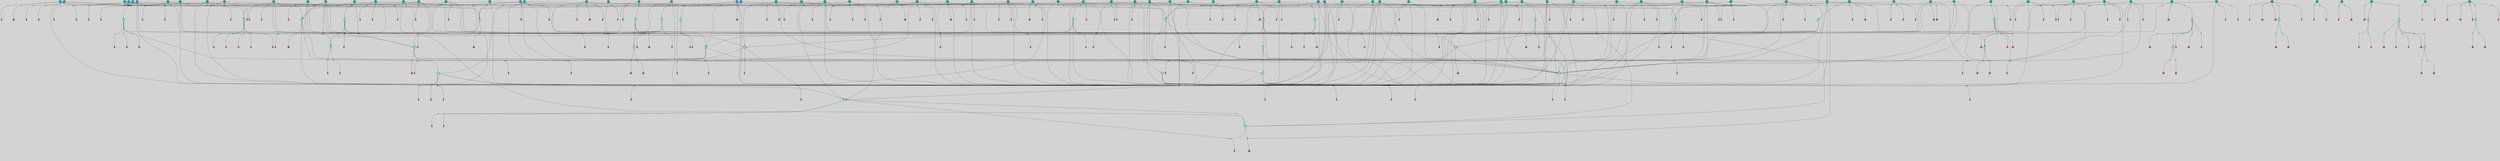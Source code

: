 // File exported with GEGELATI v1.3.1
// On the 2024-04-08 17:40:45
// With the File::TPGGraphDotExporter
digraph{
	graph[pad = "0.212, 0.055" bgcolor = lightgray]
	node[shape=circle style = filled label = ""]
		T3 [fillcolor="#66ddff"]
		T4 [fillcolor="#66ddff"]
		T7 [fillcolor="#66ddff"]
		T9 [fillcolor="#66ddff"]
		T11 [fillcolor="#66ddff"]
		T24 [fillcolor="#66ddff"]
		T27 [fillcolor="#66ddff"]
		T54 [fillcolor="#66ddff"]
		T95 [fillcolor="#66ddff"]
		T96 [fillcolor="#66ddff"]
		T111 [fillcolor="#66ddff"]
		T129 [fillcolor="#66ddff"]
		T159 [fillcolor="#66ddff"]
		T195 [fillcolor="#66ddff"]
		T212 [fillcolor="#66ddff"]
		T242 [fillcolor="#66ddff"]
		T280 [fillcolor="#1199bb"]
		T282 [fillcolor="#1199bb"]
		T286 [fillcolor="#1199bb"]
		T318 [fillcolor="#1199bb"]
		T323 [fillcolor="#66ddff"]
		T324 [fillcolor="#66ddff"]
		T325 [fillcolor="#66ddff"]
		T326 [fillcolor="#1199bb"]
		T327 [fillcolor="#66ddff"]
		T328 [fillcolor="#66ddff"]
		T329 [fillcolor="#66ddff"]
		T330 [fillcolor="#1199bb"]
		T332 [fillcolor="#1199bb"]
		T347 [fillcolor="#1199bb"]
		T349 [fillcolor="#66ddff"]
		T375 [fillcolor="#1199bb"]
		T393 [fillcolor="#1199bb"]
		T404 [fillcolor="#66ddff"]
		T410 [fillcolor="#66ddff"]
		T414 [fillcolor="#1199bb"]
		T416 [fillcolor="#1199bb"]
		T417 [fillcolor="#66ddff"]
		T419 [fillcolor="#1199bb"]
		T421 [fillcolor="#1199bb"]
		T422 [fillcolor="#66ddff"]
		T427 [fillcolor="#1199bb"]
		T428 [fillcolor="#1199bb"]
		T433 [fillcolor="#1199bb"]
		T434 [fillcolor="#66ddff"]
		T435 [fillcolor="#1199bb"]
		T437 [fillcolor="#1199bb"]
		T438 [fillcolor="#1199bb"]
		T439 [fillcolor="#1199bb"]
		T449 [fillcolor="#1199bb"]
		T457 [fillcolor="#1199bb"]
		T458 [fillcolor="#1199bb"]
		T467 [fillcolor="#1199bb"]
		T469 [fillcolor="#66ddff"]
		T471 [fillcolor="#1199bb"]
		T473 [fillcolor="#1199bb"]
		T476 [fillcolor="#1199bb"]
		T480 [fillcolor="#1199bb"]
		T486 [fillcolor="#1199bb"]
		T488 [fillcolor="#66ddff"]
		T489 [fillcolor="#1199bb"]
		T492 [fillcolor="#1199bb"]
		T495 [fillcolor="#1199bb"]
		T498 [fillcolor="#1199bb"]
		T499 [fillcolor="#1199bb"]
		T501 [fillcolor="#1199bb"]
		T505 [fillcolor="#66ddff"]
		T514 [fillcolor="#1199bb"]
		T515 [fillcolor="#1199bb"]
		T520 [fillcolor="#1199bb"]
		T521 [fillcolor="#1199bb"]
		T524 [fillcolor="#1199bb"]
		T525 [fillcolor="#1199bb"]
		T526 [fillcolor="#1199bb"]
		T529 [fillcolor="#1199bb"]
		T531 [fillcolor="#1199bb"]
		T534 [fillcolor="#1199bb"]
		T536 [fillcolor="#1199bb"]
		T538 [fillcolor="#1199bb"]
		T539 [fillcolor="#1199bb"]
		T541 [fillcolor="#1199bb"]
		T542 [fillcolor="#1199bb"]
		T543 [fillcolor="#1199bb"]
		T544 [fillcolor="#1199bb"]
		T545 [fillcolor="#1199bb"]
		T546 [fillcolor="#1199bb"]
		T547 [fillcolor="#1199bb"]
		T552 [fillcolor="#66ddff"]
		T554 [fillcolor="#1199bb"]
		T556 [fillcolor="#1199bb"]
		T557 [fillcolor="#1199bb"]
		T558 [fillcolor="#1199bb"]
		T559 [fillcolor="#1199bb"]
		T560 [fillcolor="#1199bb"]
		T561 [fillcolor="#1199bb"]
		T563 [fillcolor="#1199bb"]
		T564 [fillcolor="#1199bb"]
		T565 [fillcolor="#1199bb"]
		T566 [fillcolor="#1199bb"]
		T568 [fillcolor="#1199bb"]
		T569 [fillcolor="#1199bb"]
		T570 [fillcolor="#66ddff"]
		T571 [fillcolor="#1199bb"]
		T572 [fillcolor="#1199bb"]
		T573 [fillcolor="#1199bb"]
		T574 [fillcolor="#66ddff"]
		T365 [fillcolor="#1199bb"]
		T575 [fillcolor="#1199bb"]
		T576 [fillcolor="#1199bb"]
		T577 [fillcolor="#66ddff"]
		T578 [fillcolor="#66ddff"]
		T579 [fillcolor="#66ddff"]
		T580 [fillcolor="#1199bb"]
		T581 [fillcolor="#1199bb"]
		T582 [fillcolor="#1199bb"]
		T583 [fillcolor="#1199bb"]
		T584 [fillcolor="#1199bb"]
		T585 [fillcolor="#1199bb"]
		T586 [fillcolor="#1199bb"]
		T587 [fillcolor="#1199bb"]
		P5788 [fillcolor="#cccccc" shape=point] //6|
		I5788 [shape=box style=invis label="6|1&2|6#1|7&#92;n10|7&2|0#1|5&#92;n9|4&0|1#2|2&#92;n8|6&0|0#1|0&#92;n"]
		P5788 -> I5788[style=invis]
		A4371 [fillcolor="#ff3366" shape=box margin=0.03 width=0 height=0 label="3"]
		T3 -> P5788 -> A4371
		P5789 [fillcolor="#cccccc" shape=point] //3|
		I5789 [shape=box style=invis label="7|6&2|4#0|2&#92;n10|3&2|7#1|4&#92;n11|6&0|4#0|1&#92;n7|1&0|0#2|6&#92;n7|6&0|3#2|6&#92;n4|0&2|6#0|1&#92;n4|4&2|5#0|2&#92;n4|6&0|4#2|7&#92;n10|0&2|3#1|5&#92;n2|6&0|5#0|2&#92;n1|0&2|3#0|7&#92;n1|6&2|0#0|5&#92;n6|2&0|1#0|7&#92;n9|2&0|3#2|7&#92;n5|3&0|6#0|6&#92;n1|7&2|5#2|3&#92;n8|1&2|7#0|6&#92;n1|0&2|5#2|1&#92;n7|1&2|2#2|5&#92;n7|4&2|6#0|3&#92;n"]
		P5789 -> I5789[style=invis]
		A4372 [fillcolor="#ff3366" shape=box margin=0.03 width=0 height=0 label="4"]
		T3 -> P5789 -> A4372
		P5790 [fillcolor="#cccccc" shape=point] //7|
		I5790 [shape=box style=invis label="0|2&2|4#2|6&#92;n5|3&0|6#0|1&#92;n4|7&2|6#0|5&#92;n7|6&0|7#0|5&#92;n10|7&2|2#1|1&#92;n"]
		P5790 -> I5790[style=invis]
		A4373 [fillcolor="#ff3366" shape=box margin=0.03 width=0 height=0 label="4"]
		T4 -> P5790 -> A4373
		P5791 [fillcolor="#cccccc" shape=point] //0|
		I5791 [shape=box style=invis label="2|5&0|1#0|6&#92;n6|1&2|2#2|7&#92;n8|0&0|3#1|4&#92;n4|3&2|5#2|4&#92;n8|1&2|4#0|0&#92;n6|6&0|1#2|6&#92;n11|7&2|4#2|5&#92;n6|2&2|4#0|2&#92;n8|5&2|4#2|4&#92;n2|1&2|1#2|2&#92;n2|7&2|5#2|6&#92;n9|7&0|5#0|4&#92;n1|2&0|5#2|6&#92;n4|2&2|3#2|7&#92;n3|3&2|1#0|2&#92;n"]
		P5791 -> I5791[style=invis]
		A4374 [fillcolor="#ff3366" shape=box margin=0.03 width=0 height=0 label="5"]
		T4 -> P5791 -> A4374
		P5792 [fillcolor="#cccccc" shape=point] //-3|
		I5792 [shape=box style=invis label="1|6&2|7#0|7&#92;n10|2&0|7#1|3&#92;n9|6&2|7#2|2&#92;n5|3&0|7#0|7&#92;n1|6&2|3#0|0&#92;n2|3&2|3#2|2&#92;n5|1&2|6#0|6&#92;n"]
		P5792 -> I5792[style=invis]
		A4375 [fillcolor="#ff3366" shape=box margin=0.03 width=0 height=0 label="7"]
		T7 -> P5792 -> A4375
		P5793 [fillcolor="#cccccc" shape=point] //5|
		I5793 [shape=box style=invis label="0|5&2|3#0|1&#92;n0|6&2|1#2|4&#92;n6|2&2|6#0|7&#92;n7|4&0|3#0|1&#92;n5|4&0|7#1|6&#92;n9|1&0|5#2|2&#92;n6|3&2|3#1|7&#92;n11|7&2|4#1|6&#92;n2|5&0|1#0|0&#92;n4|7&0|0#0|2&#92;n6|2&0|6#0|0&#92;n2|1&2|6#2|4&#92;n10|0&2|0#1|0&#92;n6|6&2|4#0|6&#92;n"]
		P5793 -> I5793[style=invis]
		A4376 [fillcolor="#ff3366" shape=box margin=0.03 width=0 height=0 label="8"]
		T7 -> P5793 -> A4376
		P5794 [fillcolor="#cccccc" shape=point] //-6|
		I5794 [shape=box style=invis label="11|1&0|7#2|0&#92;n10|4&0|1#1|0&#92;n4|3&2|4#2|1&#92;n0|5&2|0#0|0&#92;n6|1&0|0#0|3&#92;n8|2&2|0#0|4&#92;n11|4&2|0#1|6&#92;n7|0&2|6#2|3&#92;n5|3&2|6#2|0&#92;n2|0&2|0#0|4&#92;n"]
		P5794 -> I5794[style=invis]
		A4377 [fillcolor="#ff3366" shape=box margin=0.03 width=0 height=0 label="9"]
		T9 -> P5794 -> A4377
		P5795 [fillcolor="#cccccc" shape=point] //2|
		I5795 [shape=box style=invis label="6|3&2|7#1|4&#92;n8|6&0|0#2|5&#92;n2|1&0|2#0|3&#92;n8|7&0|6#0|4&#92;n2|1&2|0#0|1&#92;n0|0&2|2#2|3&#92;n6|6&0|7#2|1&#92;n6|1&0|7#2|6&#92;n5|4&2|7#0|4&#92;n0|3&0|4#2|0&#92;n11|0&2|0#2|5&#92;n4|5&2|5#2|4&#92;n5|7&0|6#0|4&#92;n9|7&2|5#0|3&#92;n5|4&2|1#0|3&#92;n5|3&0|1#1|7&#92;n0|4&0|3#2|5&#92;n"]
		P5795 -> I5795[style=invis]
		A4378 [fillcolor="#ff3366" shape=box margin=0.03 width=0 height=0 label="10"]
		T9 -> P5795 -> A4378
		P5796 [fillcolor="#cccccc" shape=point] //6|
		I5796 [shape=box style=invis label="3|0&2|7#2|2&#92;n3|2&0|4#2|5&#92;n5|1&0|2#1|0&#92;n8|7&0|1#2|0&#92;n8|5&0|3#0|6&#92;n0|2&0|2#2|3&#92;n1|5&2|5#0|5&#92;n5|6&0|6#0|7&#92;n6|7&0|0#2|6&#92;n1|2&2|3#0|0&#92;n7|7&2|3#0|4&#92;n0|7&2|7#0|6&#92;n1|0&2|2#2|7&#92;n4|4&0|1#0|0&#92;n"]
		P5796 -> I5796[style=invis]
		A4379 [fillcolor="#ff3366" shape=box margin=0.03 width=0 height=0 label="11"]
		T11 -> P5796 -> A4379
		P5797 [fillcolor="#cccccc" shape=point] //-4|
		I5797 [shape=box style=invis label="4|1&0|4#2|6&#92;n1|2&2|2#2|0&#92;n1|2&2|0#0|6&#92;n8|4&2|3#2|5&#92;n5|5&2|1#1|0&#92;n"]
		P5797 -> I5797[style=invis]
		A4380 [fillcolor="#ff3366" shape=box margin=0.03 width=0 height=0 label="12"]
		T11 -> P5797 -> A4380
		P5798 [fillcolor="#cccccc" shape=point] //-3|
		I5798 [shape=box style=invis label="8|1&2|3#0|5&#92;n0|6&0|5#0|5&#92;n3|7&2|1#0|6&#92;n3|5&0|1#0|0&#92;n9|5&2|0#0|4&#92;n3|5&0|2#0|3&#92;n10|6&2|4#1|0&#92;n9|4&2|7#2|6&#92;n1|7&2|5#2|2&#92;n"]
		P5798 -> I5798[style=invis]
		A4381 [fillcolor="#ff3366" shape=box margin=0.03 width=0 height=0 label="5"]
		T4 -> P5798 -> A4381
		P5799 [fillcolor="#cccccc" shape=point] //1|
		I5799 [shape=box style=invis label="5|1&0|6#2|7&#92;n2|4&0|4#2|2&#92;n0|6&0|5#0|4&#92;n10|6&2|5#1|6&#92;n9|3&0|1#1|7&#92;n10|3&2|2#1|0&#92;n5|0&0|0#2|1&#92;n11|3&2|3#1|5&#92;n10|3&0|1#1|0&#92;n2|4&0|1#0|1&#92;n0|2&0|3#2|4&#92;n9|2&2|1#2|5&#92;n11|7&2|6#2|6&#92;n"]
		P5799 -> I5799[style=invis]
		T24 -> P5799 -> T7
		P5800 [fillcolor="#cccccc" shape=point] //5|
		I5800 [shape=box style=invis label="3|0&2|0#0|1&#92;n3|0&0|7#0|1&#92;n5|3&0|2#2|6&#92;n4|4&2|4#2|6&#92;n11|2&0|7#1|6&#92;n2|7&2|2#2|5&#92;n9|3&2|6#2|7&#92;n7|7&0|0#0|4&#92;n6|1&2|4#2|3&#92;n5|4&2|0#1|6&#92;n1|3&0|7#0|4&#92;n"]
		P5800 -> I5800[style=invis]
		A4382 [fillcolor="#ff3366" shape=box margin=0.03 width=0 height=0 label="7"]
		T24 -> P5800 -> A4382
		P5801 [fillcolor="#cccccc" shape=point] //-2|
		I5801 [shape=box style=invis label="4|1&0|4#0|3&#92;n4|2&0|5#2|0&#92;n5|5&2|6#0|5&#92;n1|4&0|1#0|2&#92;n6|3&2|7#1|5&#92;n0|4&2|0#0|3&#92;n8|5&2|5#1|2&#92;n10|7&2|7#1|1&#92;n3|4&0|0#2|1&#92;n3|6&2|5#2|5&#92;n8|3&0|1#0|7&#92;n10|0&2|7#1|3&#92;n4|1&2|4#0|1&#92;n9|3&2|0#0|4&#92;n3|6&2|0#0|4&#92;n1|2&0|6#2|1&#92;n4|0&2|1#2|2&#92;n"]
		P5801 -> I5801[style=invis]
		A4383 [fillcolor="#ff3366" shape=box margin=0.03 width=0 height=0 label="14"]
		T24 -> P5801 -> A4383
		P5802 [fillcolor="#cccccc" shape=point] //2|
		I5802 [shape=box style=invis label="9|1&2|3#0|1&#92;n5|2&2|0#2|4&#92;n3|6&2|5#2|7&#92;n7|0&2|5#0|4&#92;n1|2&0|3#0|5&#92;n7|3&2|7#0|0&#92;n"]
		P5802 -> I5802[style=invis]
		A4384 [fillcolor="#ff3366" shape=box margin=0.03 width=0 height=0 label="2"]
		T27 -> P5802 -> A4384
		P5803 [fillcolor="#cccccc" shape=point] //-6|
		I5803 [shape=box style=invis label="7|5&0|4#0|4&#92;n11|0&2|5#2|1&#92;n"]
		P5803 -> I5803[style=invis]
		A4385 [fillcolor="#ff3366" shape=box margin=0.03 width=0 height=0 label="3"]
		T27 -> P5803 -> A4385
		T27 -> P5789
		T27 -> P5791
		P5804 [fillcolor="#cccccc" shape=point] //0|
		I5804 [shape=box style=invis label="4|0&0|3#2|7&#92;n10|2&0|3#1|7&#92;n3|5&0|2#0|3&#92;n4|5&0|0#2|1&#92;n10|7&2|0#1|2&#92;n5|3&2|3#1|6&#92;n9|5&2|0#0|4&#92;n5|4&2|7#0|2&#92;n10|3&2|7#1|4&#92;n7|2&0|1#2|6&#92;n8|6&0|5#0|5&#92;n8|7&2|3#0|5&#92;n2|6&2|4#0|0&#92;n"]
		P5804 -> I5804[style=invis]
		A4386 [fillcolor="#ff3366" shape=box margin=0.03 width=0 height=0 label="5"]
		T27 -> P5804 -> A4386
		P5805 [fillcolor="#cccccc" shape=point] //8|
		I5805 [shape=box style=invis label="9|0&0|1#2|0&#92;n10|1&2|5#1|4&#92;n8|2&2|6#0|4&#92;n2|4&2|5#2|3&#92;n4|2&2|2#0|2&#92;n7|5&0|2#0|0&#92;n8|2&2|1#1|3&#92;n8|7&0|7#2|1&#92;n1|1&0|0#0|7&#92;n5|6&2|5#1|0&#92;n6|6&2|5#0|0&#92;n11|4&0|3#2|6&#92;n4|2&2|4#0|7&#92;n5|6&0|1#2|0&#92;n11|3&0|2#0|7&#92;n"]
		P5805 -> I5805[style=invis]
		A4387 [fillcolor="#ff3366" shape=box margin=0.03 width=0 height=0 label="6"]
		T54 -> P5805 -> A4387
		T54 -> P5800
		P5806 [fillcolor="#cccccc" shape=point] //-10|
		I5806 [shape=box style=invis label="3|6&0|0#0|4&#92;n4|1&2|4#0|1&#92;n5|1&0|1#0|4&#92;n5|5&2|6#0|5&#92;n6|5&0|6#0|3&#92;n11|1&2|0#0|1&#92;n0|7&2|0#0|3&#92;n1|2&0|6#0|1&#92;n8|0&0|4#2|0&#92;n0|4&0|7#2|7&#92;n7|0&2|7#1|3&#92;n3|1&0|5#2|5&#92;n5|1&0|4#0|3&#92;n2|2&0|2#0|0&#92;n8|3&0|1#0|7&#92;n3|0&0|3#0|5&#92;n7|2&0|5#2|0&#92;n6|3&2|7#1|5&#92;n4|7&2|7#2|1&#92;n"]
		P5806 -> I5806[style=invis]
		A4388 [fillcolor="#ff3366" shape=box margin=0.03 width=0 height=0 label="14"]
		T54 -> P5806 -> A4388
		T54 -> P5793
		P5807 [fillcolor="#cccccc" shape=point] //4|
		I5807 [shape=box style=invis label="4|3&0|6#0|3&#92;n5|7&2|3#2|2&#92;n5|6&0|7#1|2&#92;n1|4&2|6#0|3&#92;n8|4&2|1#2|5&#92;n9|5&2|4#1|4&#92;n2|4&0|5#0|7&#92;n10|0&0|6#1|3&#92;n3|0&0|6#0|2&#92;n2|7&2|7#2|6&#92;n5|2&0|5#1|5&#92;n10|4&2|5#1|7&#92;n4|0&0|4#2|4&#92;n11|1&0|4#2|6&#92;n10|6&2|0#1|4&#92;n9|7&0|3#1|4&#92;n4|5&2|7#0|6&#92;n11|5&2|6#2|3&#92;n0|3&0|5#0|1&#92;n"]
		P5807 -> I5807[style=invis]
		A4389 [fillcolor="#ff3366" shape=box margin=0.03 width=0 height=0 label="13"]
		T95 -> P5807 -> A4389
		P5808 [fillcolor="#cccccc" shape=point] //8|
		I5808 [shape=box style=invis label="9|7&0|5#2|5&#92;n3|3&2|3#0|2&#92;n9|5&2|2#1|0&#92;n2|3&0|6#0|3&#92;n4|4&2|5#2|7&#92;n11|3&2|0#1|5&#92;n6|6&2|1#2|2&#92;n4|6&0|1#2|2&#92;n2|5&2|7#2|2&#92;n7|7&2|2#2|3&#92;n6|5&0|3#2|6&#92;n6|7&0|6#0|2&#92;n"]
		P5808 -> I5808[style=invis]
		A4390 [fillcolor="#ff3366" shape=box margin=0.03 width=0 height=0 label="14"]
		T95 -> P5808 -> A4390
		P5809 [fillcolor="#cccccc" shape=point] //2|
		I5809 [shape=box style=invis label="4|1&0|4#2|6&#92;n5|5&2|1#1|0&#92;n1|0&2|0#0|6&#92;n8|4&2|3#2|5&#92;n"]
		P5809 -> I5809[style=invis]
		T95 -> P5809 -> T11
		P5810 [fillcolor="#cccccc" shape=point] //-9|
		I5810 [shape=box style=invis label="2|0&2|0#2|1&#92;n4|4&2|4#2|6&#92;n9|1&0|3#1|7&#92;n5|3&0|2#2|6&#92;n2|7&2|2#2|5&#92;n5|4&2|0#1|6&#92;n3|0&0|7#0|1&#92;n1|3&0|7#0|4&#92;n11|6&2|2#0|7&#92;n7|7&0|0#0|4&#92;n11|0&0|7#1|6&#92;n9|3&2|6#2|7&#92;n"]
		P5810 -> I5810[style=invis]
		A4391 [fillcolor="#ff3366" shape=box margin=0.03 width=0 height=0 label="7"]
		T95 -> P5810 -> A4391
		P5811 [fillcolor="#cccccc" shape=point] //-8|
		I5811 [shape=box style=invis label="7|5&0|4#2|4&#92;n"]
		P5811 -> I5811[style=invis]
		A4392 [fillcolor="#ff3366" shape=box margin=0.03 width=0 height=0 label="3"]
		T95 -> P5811 -> A4392
		P5812 [fillcolor="#cccccc" shape=point] //6|
		I5812 [shape=box style=invis label="0|5&2|3#0|1&#92;n0|6&2|1#2|4&#92;n9|1&0|5#2|2&#92;n7|4&0|3#0|1&#92;n5|4&0|7#1|6&#92;n2|5&0|1#0|0&#92;n6|3&2|3#1|7&#92;n11|7&2|4#1|6&#92;n6|2&2|6#0|1&#92;n4|7&0|0#0|2&#92;n6|2&0|6#0|0&#92;n9|1&2|6#2|4&#92;n10|0&2|0#1|0&#92;n6|6&2|4#0|6&#92;n"]
		P5812 -> I5812[style=invis]
		A4393 [fillcolor="#ff3366" shape=box margin=0.03 width=0 height=0 label="8"]
		T96 -> P5812 -> A4393
		P5813 [fillcolor="#cccccc" shape=point] //5|
		I5813 [shape=box style=invis label="10|4&0|1#1|0&#92;n4|3&2|4#2|1&#92;n2|0&2|0#0|4&#92;n6|1&0|0#0|3&#92;n8|2&2|0#0|4&#92;n0|0&0|0#0|0&#92;n11|4&2|0#1|6&#92;n7|0&2|6#2|3&#92;n5|3&2|6#2|0&#92;n0|0&2|0#0|0&#92;n"]
		P5813 -> I5813[style=invis]
		A4394 [fillcolor="#ff3366" shape=box margin=0.03 width=0 height=0 label="9"]
		T96 -> P5813 -> A4394
		T96 -> P5788
		P5814 [fillcolor="#cccccc" shape=point] //1|
		I5814 [shape=box style=invis label="5|4&0|7#1|6&#92;n0|6&2|1#2|4&#92;n7|4&0|3#0|1&#92;n0|5&2|3#0|1&#92;n9|1&0|5#2|2&#92;n6|3&2|3#1|7&#92;n11|7&2|4#1|6&#92;n2|5&0|1#0|0&#92;n7|5&2|3#1|1&#92;n4|7&0|0#0|2&#92;n6|2&0|6#0|0&#92;n2|1&2|6#2|4&#92;n10|0&2|7#1|0&#92;n6|6&2|4#0|6&#92;n"]
		P5814 -> I5814[style=invis]
		A4395 [fillcolor="#ff3366" shape=box margin=0.03 width=0 height=0 label="8"]
		T96 -> P5814 -> A4395
		T96 -> P5798
		P5815 [fillcolor="#cccccc" shape=point] //-5|
		I5815 [shape=box style=invis label="0|0&2|3#0|2&#92;n10|5&0|6#1|3&#92;n7|3&0|6#2|3&#92;n3|4&0|6#0|6&#92;n10|5&0|2#1|1&#92;n5|0&0|1#0|3&#92;n6|6&2|5#1|5&#92;n7|4&0|2#1|7&#92;n5|7&0|1#2|5&#92;n1|5&0|0#0|3&#92;n7|5&2|1#2|6&#92;n9|0&0|2#0|0&#92;n4|0&2|4#0|0&#92;n4|6&0|0#2|3&#92;n3|1&0|6#2|5&#92;n7|7&2|1#2|3&#92;n9|4&2|2#0|6&#92;n"]
		P5815 -> I5815[style=invis]
		T111 -> P5815 -> T9
		P5816 [fillcolor="#cccccc" shape=point] //7|
		I5816 [shape=box style=invis label="7|4&2|1#2|0&#92;n4|1&2|4#2|3&#92;n5|0&2|0#2|2&#92;n6|1&2|4#2|6&#92;n"]
		P5816 -> I5816[style=invis]
		A4396 [fillcolor="#ff3366" shape=box margin=0.03 width=0 height=0 label="9"]
		T111 -> P5816 -> A4396
		P5817 [fillcolor="#cccccc" shape=point] //2|
		I5817 [shape=box style=invis label="3|0&2|0#0|1&#92;n11|2&0|7#1|6&#92;n8|7&2|4#0|5&#92;n5|3&0|2#2|6&#92;n4|4&2|4#2|6&#92;n3|0&0|7#0|1&#92;n2|7&2|2#2|5&#92;n9|3&2|6#2|7&#92;n7|7&0|0#0|4&#92;n6|1&2|4#1|3&#92;n5|4&2|0#1|6&#92;n1|3&0|7#0|4&#92;n"]
		P5817 -> I5817[style=invis]
		A4397 [fillcolor="#ff3366" shape=box margin=0.03 width=0 height=0 label="7"]
		T111 -> P5817 -> A4397
		T111 -> P5794
		T129 -> P5805
		T129 -> P5800
		P5818 [fillcolor="#cccccc" shape=point] //10|
		I5818 [shape=box style=invis label="4|5&2|7#2|1&#92;n1|7&2|3#0|6&#92;n3|5&2|2#0|3&#92;n10|3&0|7#1|4&#92;n7|1&0|4#2|6&#92;n10|2&0|3#1|7&#92;n9|5&2|0#0|4&#92;n4|0&0|3#2|7&#92;n11|4&2|6#1|2&#92;n5|4&2|7#0|2&#92;n2|6&2|4#0|0&#92;n6|5&0|7#2|1&#92;n5|3&2|3#1|6&#92;n10|7&2|0#1|2&#92;n"]
		P5818 -> I5818[style=invis]
		A4398 [fillcolor="#ff3366" shape=box margin=0.03 width=0 height=0 label="5"]
		T129 -> P5818 -> A4398
		P5819 [fillcolor="#cccccc" shape=point] //5|
		I5819 [shape=box style=invis label="9|4&2|3#1|3&#92;n0|4&2|4#0|5&#92;n6|1&2|6#2|5&#92;n4|0&0|5#2|0&#92;n"]
		P5819 -> I5819[style=invis]
		A4399 [fillcolor="#ff3366" shape=box margin=0.03 width=0 height=0 label="7"]
		T129 -> P5819 -> A4399
		P5820 [fillcolor="#cccccc" shape=point] //6|
		I5820 [shape=box style=invis label="9|4&2|7#0|6&#92;n8|4&0|1#1|0&#92;n1|3&0|0#2|1&#92;n2|4&0|6#2|2&#92;n5|1&2|5#0|7&#92;n3|0&0|3#2|6&#92;n2|2&2|6#0|2&#92;n8|4&0|4#2|2&#92;n5|1&2|4#0|3&#92;n9|4&0|6#0|6&#92;n5|0&2|2#1|5&#92;n11|7&0|0#1|1&#92;n0|4&0|3#0|3&#92;n7|7&2|4#2|5&#92;n1|5&0|1#2|1&#92;n"]
		P5820 -> I5820[style=invis]
		A4400 [fillcolor="#ff3366" shape=box margin=0.03 width=0 height=0 label="1"]
		T129 -> P5820 -> A4400
		P5821 [fillcolor="#cccccc" shape=point] //7|
		I5821 [shape=box style=invis label="7|0&2|1#2|0&#92;n9|7&2|1#1|7&#92;n8|2&0|1#1|0&#92;n6|6&0|2#1|1&#92;n2|2&0|5#0|0&#92;n5|7&0|0#2|1&#92;n5|1&2|5#1|5&#92;n4|7&2|4#2|3&#92;n10|5&2|2#1|5&#92;n1|3&2|2#2|0&#92;n10|2&2|6#1|5&#92;n"]
		P5821 -> I5821[style=invis]
		A4401 [fillcolor="#ff3366" shape=box margin=0.03 width=0 height=0 label="1"]
		T159 -> P5821 -> A4401
		P5822 [fillcolor="#cccccc" shape=point] //7|
		I5822 [shape=box style=invis label="7|4&2|7#0|4&#92;n4|6&0|1#2|5&#92;n2|1&2|3#0|0&#92;n4|3&2|0#0|1&#92;n0|0&2|7#2|7&#92;n7|7&0|5#2|3&#92;n5|0&2|1#2|2&#92;n10|0&0|4#1|2&#92;n4|4&0|7#0|0&#92;n6|7&0|2#0|1&#92;n1|4&2|5#0|4&#92;n"]
		P5822 -> I5822[style=invis]
		A4402 [fillcolor="#ff3366" shape=box margin=0.03 width=0 height=0 label="0"]
		T159 -> P5822 -> A4402
		P5823 [fillcolor="#cccccc" shape=point] //5|
		I5823 [shape=box style=invis label="0|5&2|3#0|1&#92;n0|6&2|1#2|4&#92;n6|2&2|6#0|7&#92;n9|0&2|7#1|1&#92;n7|4&0|3#0|1&#92;n11|7&2|4#1|6&#92;n9|1&0|5#2|2&#92;n5|4&0|7#1|6&#92;n2|5&0|1#0|0&#92;n4|7&0|0#0|2&#92;n6|2&0|6#0|0&#92;n2|1&2|6#2|4&#92;n10|0&0|0#1|0&#92;n6|6&2|4#0|6&#92;n"]
		P5823 -> I5823[style=invis]
		T159 -> P5823 -> T129
		P5824 [fillcolor="#cccccc" shape=point] //5|
		I5824 [shape=box style=invis label="3|0&2|0#2|1&#92;n3|0&0|7#0|1&#92;n5|3&0|2#2|6&#92;n4|4&2|4#2|6&#92;n5|4&2|0#1|6&#92;n2|7&2|2#2|5&#92;n1|3&0|7#0|4&#92;n11|6&2|2#0|7&#92;n7|7&0|0#0|4&#92;n6|1&2|4#2|3&#92;n11|0&0|7#1|6&#92;n9|3&2|6#2|7&#92;n"]
		P5824 -> I5824[style=invis]
		A4403 [fillcolor="#ff3366" shape=box margin=0.03 width=0 height=0 label="7"]
		T195 -> P5824 -> A4403
		P5825 [fillcolor="#cccccc" shape=point] //4|
		I5825 [shape=box style=invis label="7|1&0|6#0|1&#92;n6|7&2|7#1|7&#92;n10|1&2|1#1|1&#92;n9|6&2|2#1|4&#92;n4|7&0|4#2|2&#92;n9|6&0|5#1|1&#92;n10|0&2|6#1|6&#92;n5|1&0|1#2|3&#92;n10|1&0|5#1|0&#92;n3|4&2|3#0|0&#92;n8|2&0|5#2|4&#92;n1|6&2|0#0|0&#92;n2|3&0|1#2|6&#92;n5|2&2|2#1|6&#92;n2|2&0|1#2|1&#92;n3|1&2|7#0|3&#92;n6|7&2|3#0|4&#92;n"]
		P5825 -> I5825[style=invis]
		A4404 [fillcolor="#ff3366" shape=box margin=0.03 width=0 height=0 label="10"]
		T195 -> P5825 -> A4404
		P5826 [fillcolor="#cccccc" shape=point] //-4|
		I5826 [shape=box style=invis label="0|4&0|0#2|7&#92;n8|5&2|4#2|4&#92;n4|3&2|5#2|4&#92;n11|7&2|2#2|5&#92;n6|5&2|2#2|7&#92;n3|2&0|7#0|7&#92;n3|3&2|1#0|3&#92;n2|6&0|3#2|5&#92;n0|1&2|6#2|2&#92;n8|2&0|0#1|6&#92;n0|7&0|5#0|4&#92;n9|5&0|3#2|7&#92;n2|7&2|5#2|6&#92;n9|0&2|0#0|1&#92;n1|2&2|4#0|2&#92;n"]
		P5826 -> I5826[style=invis]
		T195 -> P5826 -> T27
		T195 -> P5822
		P5827 [fillcolor="#cccccc" shape=point] //6|
		I5827 [shape=box style=invis label="9|4&2|7#0|6&#92;n8|4&0|1#1|0&#92;n1|3&0|0#2|1&#92;n2|4&0|6#2|2&#92;n5|1&2|5#0|7&#92;n3|0&0|3#2|6&#92;n2|2&2|6#0|2&#92;n8|4&0|4#2|2&#92;n5|1&2|4#0|3&#92;n9|4&0|6#0|6&#92;n5|0&2|2#1|5&#92;n11|7&0|0#1|1&#92;n0|4&0|3#0|3&#92;n7|7&2|4#2|5&#92;n1|5&0|1#2|1&#92;n"]
		P5827 -> I5827[style=invis]
		A4405 [fillcolor="#ff3366" shape=box margin=0.03 width=0 height=0 label="1"]
		T212 -> P5827 -> A4405
		P5828 [fillcolor="#cccccc" shape=point] //5|
		I5828 [shape=box style=invis label="9|4&2|3#1|3&#92;n0|4&2|4#0|5&#92;n6|1&2|6#2|5&#92;n4|0&0|5#2|0&#92;n"]
		P5828 -> I5828[style=invis]
		A4406 [fillcolor="#ff3366" shape=box margin=0.03 width=0 height=0 label="7"]
		T212 -> P5828 -> A4406
		P5829 [fillcolor="#cccccc" shape=point] //5|
		I5829 [shape=box style=invis label="3|0&2|0#0|1&#92;n3|0&0|7#0|1&#92;n5|3&0|2#2|6&#92;n4|4&2|4#2|6&#92;n11|2&0|7#1|6&#92;n2|7&2|2#2|5&#92;n9|3&2|6#2|7&#92;n7|7&0|0#0|4&#92;n6|1&2|4#2|3&#92;n5|4&2|0#1|6&#92;n1|3&0|7#0|4&#92;n"]
		P5829 -> I5829[style=invis]
		A4407 [fillcolor="#ff3366" shape=box margin=0.03 width=0 height=0 label="7"]
		T212 -> P5829 -> A4407
		P5830 [fillcolor="#cccccc" shape=point] //8|
		I5830 [shape=box style=invis label="9|0&0|1#2|0&#92;n10|1&2|5#1|4&#92;n8|2&2|6#0|4&#92;n2|4&2|5#2|3&#92;n4|2&2|2#0|2&#92;n7|5&0|2#0|0&#92;n8|2&2|1#1|3&#92;n8|7&0|7#2|1&#92;n1|1&0|0#0|7&#92;n5|6&2|5#1|0&#92;n6|6&2|5#0|0&#92;n11|4&0|3#2|6&#92;n4|2&2|4#0|7&#92;n5|6&0|1#2|0&#92;n11|3&0|2#0|7&#92;n"]
		P5830 -> I5830[style=invis]
		A4408 [fillcolor="#ff3366" shape=box margin=0.03 width=0 height=0 label="6"]
		T212 -> P5830 -> A4408
		P5831 [fillcolor="#cccccc" shape=point] //10|
		I5831 [shape=box style=invis label="4|5&2|7#2|1&#92;n1|7&2|3#0|6&#92;n3|5&2|2#0|3&#92;n10|3&0|7#1|4&#92;n7|1&0|4#2|6&#92;n10|2&0|3#1|7&#92;n9|5&2|0#0|4&#92;n4|0&0|3#2|7&#92;n11|4&2|6#1|2&#92;n5|4&2|7#0|2&#92;n2|6&2|4#0|0&#92;n6|5&0|7#2|1&#92;n5|3&2|3#1|6&#92;n10|7&2|0#1|2&#92;n"]
		P5831 -> I5831[style=invis]
		A4409 [fillcolor="#ff3366" shape=box margin=0.03 width=0 height=0 label="5"]
		T212 -> P5831 -> A4409
		P5832 [fillcolor="#cccccc" shape=point] //5|
		I5832 [shape=box style=invis label="1|6&2|7#0|7&#92;n9|2&2|7#2|2&#92;n10|2&0|7#1|3&#92;n5|3&0|7#0|7&#92;n7|0&2|7#2|2&#92;n1|6&2|3#0|0&#92;n2|3&2|3#2|2&#92;n"]
		P5832 -> I5832[style=invis]
		A4410 [fillcolor="#ff3366" shape=box margin=0.03 width=0 height=0 label="7"]
		T242 -> P5832 -> A4410
		P5833 [fillcolor="#cccccc" shape=point] //-8|
		I5833 [shape=box style=invis label="7|5&0|2#2|1&#92;n1|0&2|6#0|0&#92;n7|1&2|6#1|1&#92;n8|7&0|3#1|6&#92;n3|7&2|3#2|4&#92;n"]
		P5833 -> I5833[style=invis]
		A4411 [fillcolor="#ff3366" shape=box margin=0.03 width=0 height=0 label="2"]
		T242 -> P5833 -> A4411
		P5834 [fillcolor="#cccccc" shape=point] //-3|
		I5834 [shape=box style=invis label="1|1&2|1#0|1&#92;n1|4&0|0#2|4&#92;n11|0&2|3#0|2&#92;n11|6&0|4#0|1&#92;n5|2&0|6#1|5&#92;n3|7&2|6#2|7&#92;n7|7&0|1#2|1&#92;n9|5&2|2#2|0&#92;n6|5&2|6#1|4&#92;n0|7&0|5#2|4&#92;n8|1&0|0#2|3&#92;n0|5&0|3#0|5&#92;n2|0&2|4#0|5&#92;n7|5&2|7#1|3&#92;n8|3&0|0#1|2&#92;n"]
		P5834 -> I5834[style=invis]
		A4412 [fillcolor="#ff3366" shape=box margin=0.03 width=0 height=0 label="1"]
		T242 -> P5834 -> A4412
		T280 -> P5807
		P5835 [fillcolor="#cccccc" shape=point] //1|
		I5835 [shape=box style=invis label="0|4&0|1#0|1&#92;n10|5&2|5#1|6&#92;n7|7&2|5#2|2&#92;n9|5&0|7#2|7&#92;n8|4&0|3#2|7&#92;n11|0&2|3#0|5&#92;n7|0&0|0#0|1&#92;n4|2&0|4#0|5&#92;n5|1&0|6#2|7&#92;n11|3&0|7#1|3&#92;n"]
		P5835 -> I5835[style=invis]
		T280 -> P5835 -> T7
		P5836 [fillcolor="#cccccc" shape=point] //-3|
		I5836 [shape=box style=invis label="4|5&0|0#0|0&#92;n4|7&0|0#0|2&#92;n0|6&2|1#2|4&#92;n9|1&0|5#2|2&#92;n10|0&2|0#1|0&#92;n6|6&2|4#0|6&#92;n2|5&0|1#0|0&#92;n6|3&2|3#1|7&#92;n11|7&2|4#1|6&#92;n6|2&2|6#0|1&#92;n6|2&0|0#0|0&#92;n9|1&2|6#2|4&#92;n10|4&0|3#1|1&#92;n5|4&2|7#1|6&#92;n"]
		P5836 -> I5836[style=invis]
		T280 -> P5836 -> T95
		P5837 [fillcolor="#cccccc" shape=point] //-4|
		I5837 [shape=box style=invis label="5|5&2|1#1|0&#92;n4|1&0|4#2|6&#92;n2|4&2|3#2|5&#92;n1|0&2|0#2|6&#92;n1|4&2|5#0|7&#92;n"]
		P5837 -> I5837[style=invis]
		T282 -> P5837 -> T11
		T282 -> P5824
		P5838 [fillcolor="#cccccc" shape=point] //-9|
		I5838 [shape=box style=invis label="1|0&0|0#2|2&#92;n0|0&0|5#2|4&#92;n10|4&0|2#1|6&#92;n6|2&0|1#1|1&#92;n9|7&0|0#1|2&#92;n3|6&2|4#2|0&#92;n10|7&2|5#1|2&#92;n"]
		P5838 -> I5838[style=invis]
		A4413 [fillcolor="#ff3366" shape=box margin=0.03 width=0 height=0 label="7"]
		T282 -> P5838 -> A4413
		T282 -> P5811
		P5839 [fillcolor="#cccccc" shape=point] //2|
		I5839 [shape=box style=invis label="0|3&0|0#2|7&#92;n3|6&2|5#2|5&#92;n7|4&0|0#1|1&#92;n4|1&0|0#0|6&#92;n1|6&0|2#0|1&#92;n8|6&0|2#2|4&#92;n4|4&2|4#0|3&#92;n1|0&2|4#0|1&#92;n9|2&2|3#0|7&#92;n10|5&2|2#1|1&#92;n10|6&0|1#1|2&#92;n3|3&2|2#0|5&#92;n11|3&0|2#1|0&#92;n4|5&0|6#0|4&#92;n0|7&0|6#2|2&#92;n3|2&0|5#0|1&#92;n"]
		P5839 -> I5839[style=invis]
		A4414 [fillcolor="#ff3366" shape=box margin=0.03 width=0 height=0 label="1"]
		T282 -> P5839 -> A4414
		P5840 [fillcolor="#cccccc" shape=point] //-2|
		I5840 [shape=box style=invis label="3|0&2|0#0|1&#92;n4|1&0|3#2|2&#92;n11|2&0|7#1|6&#92;n8|7&2|4#0|5&#92;n6|1&2|4#1|3&#92;n4|4&2|4#2|6&#92;n3|0&0|7#0|1&#92;n9|3&2|6#2|7&#92;n7|7&0|0#0|4&#92;n5|3&0|2#2|6&#92;n5|4&2|0#1|6&#92;n1|3&0|7#0|4&#92;n"]
		P5840 -> I5840[style=invis]
		A4415 [fillcolor="#ff3366" shape=box margin=0.03 width=0 height=0 label="7"]
		T286 -> P5840 -> A4415
		P5841 [fillcolor="#cccccc" shape=point] //-3|
		I5841 [shape=box style=invis label="8|4&0|1#1|0&#92;n7|4&0|6#0|0&#92;n3|6&0|6#2|2&#92;n9|4&0|0#2|7&#92;n0|7&2|7#2|7&#92;n0|2&2|7#0|5&#92;n6|3&0|3#0|7&#92;n11|6&0|0#2|2&#92;n2|0&2|3#2|2&#92;n10|1&0|6#1|3&#92;n2|5&0|0#0|1&#92;n4|3&0|1#2|5&#92;n1|6&2|0#0|0&#92;n"]
		P5841 -> I5841[style=invis]
		A4416 [fillcolor="#ff3366" shape=box margin=0.03 width=0 height=0 label="1"]
		T286 -> P5841 -> A4416
		P5842 [fillcolor="#cccccc" shape=point] //5|
		I5842 [shape=box style=invis label="3|0&2|0#0|1&#92;n3|0&0|7#0|3&#92;n5|3&0|2#2|6&#92;n4|4&2|4#2|6&#92;n11|2&0|7#1|6&#92;n9|3&2|6#2|7&#92;n2|7&2|2#2|5&#92;n7|7&0|0#0|4&#92;n6|1&2|4#2|3&#92;n1|3&0|7#0|4&#92;n"]
		P5842 -> I5842[style=invis]
		A4417 [fillcolor="#ff3366" shape=box margin=0.03 width=0 height=0 label="7"]
		T286 -> P5842 -> A4417
		P5843 [fillcolor="#cccccc" shape=point] //-5|
		I5843 [shape=box style=invis label="10|6&2|5#1|6&#92;n9|3&0|1#1|7&#92;n2|4&0|1#0|1&#92;n11|3&0|7#1|6&#92;n5|1&0|6#2|7&#92;n8|0&0|0#0|1&#92;n0|6&0|7#0|4&#92;n6|7&2|6#2|6&#92;n11|0&2|3#0|5&#92;n"]
		P5843 -> I5843[style=invis]
		T286 -> P5843 -> T7
		P5844 [fillcolor="#cccccc" shape=point] //-5|
		I5844 [shape=box style=invis label="8|4&0|1#1|4&#92;n11|6&0|0#2|2&#92;n8|5&2|4#1|1&#92;n9|4&0|0#2|7&#92;n3|7&0|7#2|7&#92;n2|5&0|0#0|1&#92;n6|3&0|3#0|7&#92;n3|6&0|6#2|2&#92;n2|0&2|3#2|2&#92;n2|2&2|1#2|3&#92;n6|0&2|3#0|3&#92;n10|1&0|6#1|3&#92;n"]
		P5844 -> I5844[style=invis]
		A4418 [fillcolor="#ff3366" shape=box margin=0.03 width=0 height=0 label="1"]
		T286 -> P5844 -> A4418
		P5845 [fillcolor="#cccccc" shape=point] //5|
		I5845 [shape=box style=invis label="11|7&2|0#1|7&#92;n1|5&2|4#2|4&#92;n4|3&0|1#0|5&#92;n1|6&0|0#0|4&#92;n8|6&2|4#0|0&#92;n4|0&2|0#0|5&#92;n10|4&2|0#1|0&#92;n4|4&0|5#0|1&#92;n0|7&2|1#0|5&#92;n0|6&2|3#2|0&#92;n9|6&2|5#1|3&#92;n"]
		P5845 -> I5845[style=invis]
		T318 -> P5845 -> T195
		P5846 [fillcolor="#cccccc" shape=point] //-9|
		I5846 [shape=box style=invis label="4|7&2|6#0|5&#92;n11|3&0|2#2|6&#92;n10|2&2|4#1|6&#92;n3|0&2|6#2|7&#92;n4|3&0|5#0|7&#92;n2|3&0|7#0|7&#92;n10|6&0|7#1|5&#92;n10|1&2|2#1|1&#92;n1|7&0|3#2|6&#92;n"]
		P5846 -> I5846[style=invis]
		A4419 [fillcolor="#ff3366" shape=box margin=0.03 width=0 height=0 label="4"]
		T318 -> P5846 -> A4419
		P5847 [fillcolor="#cccccc" shape=point] //7|
		I5847 [shape=box style=invis label="7|2&0|4#1|3&#92;n7|7&0|0#0|4&#92;n4|4&2|4#2|6&#92;n2|3&2|2#2|5&#92;n8|0&0|2#2|1&#92;n9|3&2|6#2|7&#92;n6|4&2|4#2|3&#92;n3|3&2|0#0|1&#92;n6|4&2|0#1|6&#92;n5|3&0|7#0|4&#92;n"]
		P5847 -> I5847[style=invis]
		A4420 [fillcolor="#ff3366" shape=box margin=0.03 width=0 height=0 label="7"]
		T318 -> P5847 -> A4420
		P5848 [fillcolor="#cccccc" shape=point] //-6|
		I5848 [shape=box style=invis label="9|0&2|0#0|1&#92;n3|2&0|2#0|3&#92;n5|4&0|5#1|7&#92;n2|1&0|4#0|3&#92;n9|2&2|0#2|4&#92;n7|6&0|4#0|2&#92;n2|3&0|6#2|6&#92;n1|2&0|3#2|0&#92;n"]
		P5848 -> I5848[style=invis]
		T318 -> P5848 -> T54
		P5849 [fillcolor="#cccccc" shape=point] //-2|
		I5849 [shape=box style=invis label="1|3&0|2#0|7&#92;n6|1&0|7#0|0&#92;n6|1&2|4#1|7&#92;n3|0&2|3#0|3&#92;n0|2&0|7#2|6&#92;n"]
		P5849 -> I5849[style=invis]
		T318 -> P5849 -> T195
		P5850 [fillcolor="#cccccc" shape=point] //-9|
		I5850 [shape=box style=invis label="2|0&2|0#2|1&#92;n4|4&2|4#2|6&#92;n9|1&0|3#1|7&#92;n5|3&0|2#2|6&#92;n2|7&2|2#2|5&#92;n5|4&2|0#1|6&#92;n3|0&0|7#0|1&#92;n1|3&0|7#0|4&#92;n11|6&2|2#0|7&#92;n7|7&0|0#0|4&#92;n11|0&0|7#1|6&#92;n9|3&2|6#2|7&#92;n"]
		P5850 -> I5850[style=invis]
		A4421 [fillcolor="#ff3366" shape=box margin=0.03 width=0 height=0 label="7"]
		T323 -> P5850 -> A4421
		P5851 [fillcolor="#cccccc" shape=point] //-4|
		I5851 [shape=box style=invis label="4|1&0|4#2|6&#92;n1|2&2|2#2|0&#92;n1|2&2|0#0|6&#92;n8|4&2|3#2|5&#92;n5|5&2|1#1|0&#92;n"]
		P5851 -> I5851[style=invis]
		A4422 [fillcolor="#ff3366" shape=box margin=0.03 width=0 height=0 label="12"]
		T324 -> P5851 -> A4422
		P5852 [fillcolor="#cccccc" shape=point] //8|
		I5852 [shape=box style=invis label="9|7&0|5#2|5&#92;n3|3&2|3#0|2&#92;n9|5&2|2#1|0&#92;n2|3&0|6#0|3&#92;n4|4&2|5#2|7&#92;n11|3&2|0#1|5&#92;n6|6&2|1#2|2&#92;n4|6&0|1#2|2&#92;n2|5&2|7#2|2&#92;n7|7&2|2#2|3&#92;n6|5&0|3#2|6&#92;n6|7&0|6#0|2&#92;n"]
		P5852 -> I5852[style=invis]
		A4423 [fillcolor="#ff3366" shape=box margin=0.03 width=0 height=0 label="14"]
		T323 -> P5852 -> A4423
		P5853 [fillcolor="#cccccc" shape=point] //-8|
		I5853 [shape=box style=invis label="7|5&0|4#2|4&#92;n"]
		P5853 -> I5853[style=invis]
		A4424 [fillcolor="#ff3366" shape=box margin=0.03 width=0 height=0 label="3"]
		T323 -> P5853 -> A4424
		P5854 [fillcolor="#cccccc" shape=point] //4|
		I5854 [shape=box style=invis label="4|3&0|6#0|3&#92;n5|7&2|3#2|2&#92;n5|6&0|7#1|2&#92;n1|4&2|6#0|3&#92;n8|4&2|1#2|5&#92;n9|5&2|4#1|4&#92;n2|4&0|5#0|7&#92;n10|0&0|6#1|3&#92;n3|0&0|6#0|2&#92;n2|7&2|7#2|6&#92;n5|2&0|5#1|5&#92;n10|4&2|5#1|7&#92;n4|0&0|4#2|4&#92;n11|1&0|4#2|6&#92;n10|6&2|0#1|4&#92;n9|7&0|3#1|4&#92;n4|5&2|7#0|6&#92;n11|5&2|6#2|3&#92;n0|3&0|5#0|1&#92;n"]
		P5854 -> I5854[style=invis]
		A4425 [fillcolor="#ff3366" shape=box margin=0.03 width=0 height=0 label="13"]
		T323 -> P5854 -> A4425
		P5855 [fillcolor="#cccccc" shape=point] //-3|
		I5855 [shape=box style=invis label="4|5&0|0#0|0&#92;n4|7&0|0#0|2&#92;n0|6&2|1#2|4&#92;n9|1&0|5#2|2&#92;n10|0&2|0#1|0&#92;n6|6&2|4#0|6&#92;n2|5&0|1#0|0&#92;n6|3&2|3#1|7&#92;n11|7&2|4#1|6&#92;n6|2&2|6#0|1&#92;n6|2&0|0#0|0&#92;n9|1&2|6#2|4&#92;n10|4&0|3#1|1&#92;n5|4&2|7#1|6&#92;n"]
		P5855 -> I5855[style=invis]
		T326 -> P5855 -> T323
		P5856 [fillcolor="#cccccc" shape=point] //2|
		I5856 [shape=box style=invis label="4|1&0|4#2|6&#92;n5|5&2|1#1|0&#92;n1|0&2|0#0|6&#92;n8|4&2|3#2|5&#92;n"]
		P5856 -> I5856[style=invis]
		T323 -> P5856 -> T324
		P5857 [fillcolor="#cccccc" shape=point] //5|
		I5857 [shape=box style=invis label="0|5&2|3#0|1&#92;n0|6&2|1#2|4&#92;n6|2&2|6#0|7&#92;n7|4&0|3#0|1&#92;n5|4&0|7#1|6&#92;n9|1&0|5#2|2&#92;n6|3&2|3#1|7&#92;n11|7&2|4#1|6&#92;n2|5&0|1#0|0&#92;n4|7&0|0#0|2&#92;n6|2&0|6#0|0&#92;n2|1&2|6#2|4&#92;n10|0&2|0#1|0&#92;n6|6&2|4#0|6&#92;n"]
		P5857 -> I5857[style=invis]
		A4426 [fillcolor="#ff3366" shape=box margin=0.03 width=0 height=0 label="8"]
		T325 -> P5857 -> A4426
		P5858 [fillcolor="#cccccc" shape=point] //-3|
		I5858 [shape=box style=invis label="1|6&2|7#0|7&#92;n10|2&0|7#1|3&#92;n9|6&2|7#2|2&#92;n5|3&0|7#0|7&#92;n1|6&2|3#0|0&#92;n2|3&2|3#2|2&#92;n5|1&2|6#0|6&#92;n"]
		P5858 -> I5858[style=invis]
		A4427 [fillcolor="#ff3366" shape=box margin=0.03 width=0 height=0 label="7"]
		T325 -> P5858 -> A4427
		P5859 [fillcolor="#cccccc" shape=point] //1|
		I5859 [shape=box style=invis label="0|4&0|1#0|1&#92;n10|5&2|5#1|6&#92;n7|7&2|5#2|2&#92;n9|5&0|7#2|7&#92;n8|4&0|3#2|7&#92;n11|0&2|3#0|5&#92;n7|0&0|0#0|1&#92;n4|2&0|4#0|5&#92;n5|1&0|6#2|7&#92;n11|3&0|7#1|3&#92;n"]
		P5859 -> I5859[style=invis]
		T326 -> P5859 -> T325
		P5860 [fillcolor="#cccccc" shape=point] //6|
		I5860 [shape=box style=invis label="3|0&2|7#2|2&#92;n3|2&0|4#2|5&#92;n5|1&0|2#1|0&#92;n8|7&0|1#2|0&#92;n8|5&0|3#0|6&#92;n0|2&0|2#2|3&#92;n1|5&2|5#0|5&#92;n5|6&0|6#0|7&#92;n6|7&0|0#2|6&#92;n1|2&2|3#0|0&#92;n7|7&2|3#0|4&#92;n0|7&2|7#0|6&#92;n1|0&2|2#2|7&#92;n4|4&0|1#0|0&#92;n"]
		P5860 -> I5860[style=invis]
		A4428 [fillcolor="#ff3366" shape=box margin=0.03 width=0 height=0 label="11"]
		T324 -> P5860 -> A4428
		P5861 [fillcolor="#cccccc" shape=point] //4|
		I5861 [shape=box style=invis label="4|3&0|6#0|3&#92;n5|7&2|3#2|2&#92;n5|6&0|7#1|2&#92;n1|4&2|6#0|3&#92;n8|4&2|1#2|5&#92;n9|5&2|4#1|4&#92;n2|4&0|5#0|7&#92;n10|0&0|6#1|3&#92;n3|0&0|6#0|2&#92;n2|7&2|7#2|6&#92;n5|2&0|5#1|5&#92;n10|4&2|5#1|7&#92;n4|0&0|4#2|4&#92;n11|1&0|4#2|6&#92;n10|6&2|0#1|4&#92;n9|7&0|3#1|4&#92;n4|5&2|7#0|6&#92;n11|5&2|6#2|3&#92;n0|3&0|5#0|1&#92;n"]
		P5861 -> I5861[style=invis]
		A4429 [fillcolor="#ff3366" shape=box margin=0.03 width=0 height=0 label="13"]
		T326 -> P5861 -> A4429
		P5862 [fillcolor="#cccccc" shape=point] //-4|
		I5862 [shape=box style=invis label="4|1&0|4#2|6&#92;n1|2&2|2#2|0&#92;n1|2&2|0#0|6&#92;n8|4&2|3#2|5&#92;n5|5&2|1#1|0&#92;n"]
		P5862 -> I5862[style=invis]
		A4430 [fillcolor="#ff3366" shape=box margin=0.03 width=0 height=0 label="12"]
		T327 -> P5862 -> A4430
		P5863 [fillcolor="#cccccc" shape=point] //-9|
		I5863 [shape=box style=invis label="2|0&2|0#2|1&#92;n4|4&2|4#2|6&#92;n9|1&0|3#1|7&#92;n5|3&0|2#2|6&#92;n2|7&2|2#2|5&#92;n5|4&2|0#1|6&#92;n3|0&0|7#0|1&#92;n1|3&0|7#0|4&#92;n11|6&2|2#0|7&#92;n7|7&0|0#0|4&#92;n11|0&0|7#1|6&#92;n9|3&2|6#2|7&#92;n"]
		P5863 -> I5863[style=invis]
		A4431 [fillcolor="#ff3366" shape=box margin=0.03 width=0 height=0 label="7"]
		T328 -> P5863 -> A4431
		P5864 [fillcolor="#cccccc" shape=point] //6|
		I5864 [shape=box style=invis label="3|0&2|7#2|2&#92;n3|2&0|4#2|5&#92;n5|1&0|2#1|0&#92;n8|7&0|1#2|0&#92;n8|5&0|3#0|6&#92;n0|2&0|2#2|3&#92;n1|5&2|5#0|5&#92;n5|6&0|6#0|7&#92;n6|7&0|0#2|6&#92;n1|2&2|3#0|0&#92;n7|7&2|3#0|4&#92;n0|7&2|7#0|6&#92;n1|0&2|2#2|7&#92;n4|4&0|1#0|0&#92;n"]
		P5864 -> I5864[style=invis]
		A4432 [fillcolor="#ff3366" shape=box margin=0.03 width=0 height=0 label="11"]
		T327 -> P5864 -> A4432
		P5865 [fillcolor="#cccccc" shape=point] //2|
		I5865 [shape=box style=invis label="4|1&0|4#2|6&#92;n5|5&2|1#1|0&#92;n1|0&2|0#0|6&#92;n8|4&2|3#2|5&#92;n"]
		P5865 -> I5865[style=invis]
		T328 -> P5865 -> T327
		P5866 [fillcolor="#cccccc" shape=point] //-3|
		I5866 [shape=box style=invis label="4|5&0|0#0|0&#92;n4|7&0|0#0|2&#92;n0|6&2|1#2|4&#92;n9|1&0|5#2|2&#92;n10|0&2|0#1|0&#92;n6|6&2|4#0|6&#92;n2|5&0|1#0|0&#92;n6|3&2|3#1|7&#92;n11|7&2|4#1|6&#92;n6|2&2|6#0|1&#92;n6|2&0|0#0|0&#92;n9|1&2|6#2|4&#92;n10|4&0|3#1|1&#92;n5|4&2|7#1|6&#92;n"]
		P5866 -> I5866[style=invis]
		T330 -> P5866 -> T328
		P5867 [fillcolor="#cccccc" shape=point] //5|
		I5867 [shape=box style=invis label="0|5&2|3#0|1&#92;n0|6&2|1#2|4&#92;n6|2&2|6#0|7&#92;n7|4&0|3#0|1&#92;n5|4&0|7#1|6&#92;n9|1&0|5#2|2&#92;n6|3&2|3#1|7&#92;n11|7&2|4#1|6&#92;n2|5&0|1#0|0&#92;n4|7&0|0#0|2&#92;n6|2&0|6#0|0&#92;n2|1&2|6#2|4&#92;n10|0&2|0#1|0&#92;n6|6&2|4#0|6&#92;n"]
		P5867 -> I5867[style=invis]
		A4433 [fillcolor="#ff3366" shape=box margin=0.03 width=0 height=0 label="8"]
		T329 -> P5867 -> A4433
		P5868 [fillcolor="#cccccc" shape=point] //8|
		I5868 [shape=box style=invis label="9|7&0|5#2|5&#92;n3|3&2|3#0|2&#92;n9|5&2|2#1|0&#92;n2|3&0|6#0|3&#92;n4|4&2|5#2|7&#92;n11|3&2|0#1|5&#92;n6|6&2|1#2|2&#92;n4|6&0|1#2|2&#92;n2|5&2|7#2|2&#92;n7|7&2|2#2|3&#92;n6|5&0|3#2|6&#92;n6|7&0|6#0|2&#92;n"]
		P5868 -> I5868[style=invis]
		A4434 [fillcolor="#ff3366" shape=box margin=0.03 width=0 height=0 label="14"]
		T328 -> P5868 -> A4434
		P5869 [fillcolor="#cccccc" shape=point] //-3|
		I5869 [shape=box style=invis label="1|6&2|7#0|7&#92;n10|2&0|7#1|3&#92;n9|6&2|7#2|2&#92;n5|3&0|7#0|7&#92;n1|6&2|3#0|0&#92;n2|3&2|3#2|2&#92;n5|1&2|6#0|6&#92;n"]
		P5869 -> I5869[style=invis]
		A4435 [fillcolor="#ff3366" shape=box margin=0.03 width=0 height=0 label="7"]
		T329 -> P5869 -> A4435
		P5870 [fillcolor="#cccccc" shape=point] //-8|
		I5870 [shape=box style=invis label="7|5&0|4#2|4&#92;n"]
		P5870 -> I5870[style=invis]
		A4436 [fillcolor="#ff3366" shape=box margin=0.03 width=0 height=0 label="3"]
		T328 -> P5870 -> A4436
		P5871 [fillcolor="#cccccc" shape=point] //4|
		I5871 [shape=box style=invis label="4|3&0|6#0|3&#92;n5|7&2|3#2|2&#92;n5|6&0|7#1|2&#92;n1|4&2|6#0|3&#92;n8|4&2|1#2|5&#92;n9|5&2|4#1|4&#92;n2|4&0|5#0|7&#92;n10|0&0|6#1|3&#92;n3|0&0|6#0|2&#92;n2|7&2|7#2|6&#92;n5|2&0|5#1|5&#92;n10|4&2|5#1|7&#92;n4|0&0|4#2|4&#92;n11|1&0|4#2|6&#92;n10|6&2|0#1|4&#92;n9|7&0|3#1|4&#92;n4|5&2|7#0|6&#92;n11|5&2|6#2|3&#92;n0|3&0|5#0|1&#92;n"]
		P5871 -> I5871[style=invis]
		A4437 [fillcolor="#ff3366" shape=box margin=0.03 width=0 height=0 label="13"]
		T328 -> P5871 -> A4437
		P5872 [fillcolor="#cccccc" shape=point] //1|
		I5872 [shape=box style=invis label="0|4&0|1#0|1&#92;n10|5&2|5#1|6&#92;n7|7&2|5#2|2&#92;n9|5&0|7#2|7&#92;n8|4&0|3#2|7&#92;n11|0&2|3#0|5&#92;n7|0&0|0#0|1&#92;n4|2&0|4#0|5&#92;n5|1&0|6#2|7&#92;n11|3&0|7#1|3&#92;n"]
		P5872 -> I5872[style=invis]
		T330 -> P5872 -> T329
		P5873 [fillcolor="#cccccc" shape=point] //4|
		I5873 [shape=box style=invis label="4|3&0|6#0|3&#92;n5|7&2|3#2|2&#92;n5|6&0|7#1|2&#92;n1|4&2|6#0|3&#92;n8|4&2|1#2|5&#92;n9|5&2|4#1|4&#92;n2|4&0|5#0|7&#92;n10|0&0|6#1|3&#92;n3|0&0|6#0|2&#92;n2|7&2|7#2|6&#92;n5|2&0|5#1|5&#92;n10|4&2|5#1|7&#92;n4|0&0|4#2|4&#92;n11|1&0|4#2|6&#92;n10|6&2|0#1|4&#92;n9|7&0|3#1|4&#92;n4|5&2|7#0|6&#92;n11|5&2|6#2|3&#92;n0|3&0|5#0|1&#92;n"]
		P5873 -> I5873[style=invis]
		A4438 [fillcolor="#ff3366" shape=box margin=0.03 width=0 height=0 label="13"]
		T330 -> P5873 -> A4438
		P5874 [fillcolor="#cccccc" shape=point] //-2|
		I5874 [shape=box style=invis label="5|2&2|0#2|4&#92;n9|1&2|3#0|1&#92;n3|6&2|5#2|7&#92;n7|0&2|1#0|4&#92;n1|2&0|3#0|5&#92;n7|3&2|7#0|0&#92;n"]
		P5874 -> I5874[style=invis]
		A4439 [fillcolor="#ff3366" shape=box margin=0.03 width=0 height=0 label="2"]
		T332 -> P5874 -> A4439
		P5875 [fillcolor="#cccccc" shape=point] //-5|
		I5875 [shape=box style=invis label="3|0&2|3#0|2&#92;n11|1&0|2#0|6&#92;n"]
		P5875 -> I5875[style=invis]
		T332 -> P5875 -> T111
		P5876 [fillcolor="#cccccc" shape=point] //5|
		I5876 [shape=box style=invis label="8|5&2|3#0|7&#92;n0|4&2|3#2|5&#92;n8|3&2|7#1|4&#92;n8|7&0|4#0|7&#92;n0|0&0|3#2|3&#92;n9|4&2|1#1|2&#92;n2|1&0|2#0|3&#92;n0|7&0|4#2|0&#92;n2|1&2|0#0|1&#92;n3|4&0|0#2|7&#92;n6|3&0|1#1|4&#92;n1|1&2|5#0|3&#92;n5|7&0|6#0|4&#92;n9|7&2|5#0|3&#92;n6|1&0|7#2|6&#92;n10|3&2|6#1|0&#92;n3|7&2|7#0|6&#92;n6|0&2|0#2|7&#92;n0|2&0|0#2|4&#92;n"]
		P5876 -> I5876[style=invis]
		A4440 [fillcolor="#ff3366" shape=box margin=0.03 width=0 height=0 label="10"]
		T332 -> P5876 -> A4440
		T332 -> P5800
		P5877 [fillcolor="#cccccc" shape=point] //-2|
		I5877 [shape=box style=invis label="7|4&2|6#0|0&#92;n7|2&0|7#0|4&#92;n4|4&2|5#0|2&#92;n7|6&0|3#2|6&#92;n11|6&0|4#0|3&#92;n4|4&2|2#2|6&#92;n8|0&0|3#0|7&#92;n10|6&2|0#1|5&#92;n2|6&0|5#0|2&#92;n7|4&0|0#2|2&#92;n10|3&2|7#1|4&#92;n4|7&0|2#2|1&#92;n7|2&0|5#2|2&#92;n1|7&2|5#2|5&#92;n10|1&2|2#1|7&#92;n10|1&2|2#1|5&#92;n2|5&0|2#2|0&#92;n1|0&2|6#2|1&#92;n4|6&0|4#2|2&#92;n"]
		P5877 -> I5877[style=invis]
		A4441 [fillcolor="#ff3366" shape=box margin=0.03 width=0 height=0 label="4"]
		T332 -> P5877 -> A4441
		T347 -> P5841
		P5878 [fillcolor="#cccccc" shape=point] //8|
		I5878 [shape=box style=invis label="11|2&2|5#2|1&#92;n3|5&2|3#2|5&#92;n3|4&2|1#2|7&#92;n3|1&0|7#0|6&#92;n3|2&0|1#2|7&#92;n5|6&0|0#0|7&#92;n10|0&0|5#1|4&#92;n"]
		P5878 -> I5878[style=invis]
		T347 -> P5878 -> T7
		P5879 [fillcolor="#cccccc" shape=point] //2|
		I5879 [shape=box style=invis label="10|0&0|4#1|2&#92;n4|6&0|1#2|5&#92;n2|1&2|3#0|0&#92;n4|3&2|0#0|1&#92;n0|0&2|7#2|7&#92;n7|7&0|5#2|3&#92;n5|0&2|1#2|2&#92;n7|4&2|7#0|4&#92;n4|4&0|3#0|0&#92;n6|7&0|2#0|1&#92;n1|4&2|5#0|4&#92;n6|0&2|6#1|3&#92;n"]
		P5879 -> I5879[style=invis]
		A4442 [fillcolor="#ff3366" shape=box margin=0.03 width=0 height=0 label="0"]
		T347 -> P5879 -> A4442
		T347 -> P5818
		P5880 [fillcolor="#cccccc" shape=point] //0|
		I5880 [shape=box style=invis label="11|1&0|7#2|0&#92;n5|3&2|6#2|0&#92;n4|3&2|4#2|1&#92;n0|5&2|0#0|0&#92;n6|1&0|0#0|3&#92;n8|2&2|0#0|4&#92;n11|4&2|0#1|6&#92;n7|0&2|6#2|3&#92;n10|4&0|1#1|1&#92;n2|0&2|0#0|4&#92;n"]
		P5880 -> I5880[style=invis]
		T347 -> P5880 -> T27
		T349 -> P5845
		T349 -> P5847
		P5881 [fillcolor="#cccccc" shape=point] //2|
		I5881 [shape=box style=invis label="10|3&2|2#1|5&#92;n3|0&2|7#2|4&#92;n"]
		P5881 -> I5881[style=invis]
		T349 -> P5881 -> T325
		T349 -> P5849
		T349 -> P5873
		P5882 [fillcolor="#cccccc" shape=point] //-5|
		I5882 [shape=box style=invis label="5|6&2|2#2|3&#92;n10|0&0|3#1|5&#92;n3|0&0|1#0|7&#92;n11|1&2|0#1|1&#92;n2|3&0|7#0|7&#92;n9|6&0|7#1|1&#92;n5|7&0|1#0|7&#92;n10|2&2|4#1|6&#92;n11|2&0|2#2|6&#92;n6|4&2|1#0|0&#92;n"]
		P5882 -> I5882[style=invis]
		A4443 [fillcolor="#ff3366" shape=box margin=0.03 width=0 height=0 label="4"]
		T375 -> P5882 -> A4443
		P5883 [fillcolor="#cccccc" shape=point] //0|
		I5883 [shape=box style=invis label="8|0&2|0#0|1&#92;n11|5&2|2#2|7&#92;n11|0&2|4#2|7&#92;n3|5&0|4#2|0&#92;n7|0&0|2#2|7&#92;n7|1&0|1#2|6&#92;n"]
		P5883 -> I5883[style=invis]
		T375 -> P5883 -> T7
		T375 -> P5875
		P5884 [fillcolor="#cccccc" shape=point] //-10|
		I5884 [shape=box style=invis label="9|3&2|0#0|7&#92;n2|3&0|7#0|7&#92;n7|4&0|5#2|7&#92;n11|1&2|0#1|1&#92;n1|0&0|2#0|0&#92;n10|2&2|3#1|0&#92;n2|5&2|3#2|2&#92;n6|6&0|2#0|3&#92;n9|5&0|3#0|4&#92;n11|7&0|6#0|7&#92;n9|3&0|7#2|5&#92;n1|4&2|5#0|1&#92;n5|6&0|1#1|3&#92;n9|5&0|1#0|3&#92;n11|6&0|5#2|0&#92;n2|0&2|2#2|1&#92;n"]
		P5884 -> I5884[style=invis]
		A4444 [fillcolor="#ff3366" shape=box margin=0.03 width=0 height=0 label="4"]
		T375 -> P5884 -> A4444
		P5885 [fillcolor="#cccccc" shape=point] //4|
		I5885 [shape=box style=invis label="7|1&2|6#1|3&#92;n10|1&0|3#1|6&#92;n8|5&2|3#2|1&#92;n11|5&0|0#2|6&#92;n4|1&0|6#0|0&#92;n11|1&0|2#0|3&#92;n2|0&2|1#0|7&#92;n"]
		P5885 -> I5885[style=invis]
		A4445 [fillcolor="#ff3366" shape=box margin=0.03 width=0 height=0 label="2"]
		T393 -> P5885 -> A4445
		P5886 [fillcolor="#cccccc" shape=point] //1|
		I5886 [shape=box style=invis label="9|7&0|2#2|2&#92;n6|5&0|1#1|0&#92;n2|2&0|0#2|1&#92;n4|3&2|2#2|3&#92;n2|5&2|2#0|0&#92;n10|7&0|5#1|1&#92;n9|5&2|7#2|5&#92;n7|7&2|5#2|5&#92;n8|0&2|4#0|1&#92;n5|4&2|0#0|2&#92;n2|5&2|2#2|6&#92;n4|4&0|2#2|1&#92;n7|2&2|4#0|0&#92;n10|0&2|2#1|1&#92;n10|4&2|3#1|0&#92;n"]
		P5886 -> I5886[style=invis]
		A4446 [fillcolor="#ff3366" shape=box margin=0.03 width=0 height=0 label="1"]
		T393 -> P5886 -> A4446
		P5887 [fillcolor="#cccccc" shape=point] //-2|
		I5887 [shape=box style=invis label="4|1&0|7#2|0&#92;n4|2&0|0#0|1&#92;n0|7&2|3#0|4&#92;n6|0&0|7#2|2&#92;n3|5&0|5#2|1&#92;n0|7&2|1#0|4&#92;n2|5&2|7#0|2&#92;n2|3&0|4#0|7&#92;n7|6&2|2#2|0&#92;n3|4&2|4#2|0&#92;n11|0&0|2#2|0&#92;n0|6&2|3#2|0&#92;n5|0&0|4#1|2&#92;n4|4&0|1#0|1&#92;n"]
		P5887 -> I5887[style=invis]
		T393 -> P5887 -> T3
		P5888 [fillcolor="#cccccc" shape=point] //1|
		I5888 [shape=box style=invis label="0|3&2|7#2|3&#92;n9|5&2|2#1|0&#92;n2|3&0|6#0|3&#92;n6|6&2|1#2|2&#92;n5|2&0|6#2|7&#92;n3|4&2|3#0|2&#92;n6|7&0|6#0|2&#92;n10|0&0|7#1|5&#92;n0|6&0|1#2|2&#92;n4|4&2|5#2|7&#92;n"]
		P5888 -> I5888[style=invis]
		A4447 [fillcolor="#ff3366" shape=box margin=0.03 width=0 height=0 label="14"]
		T393 -> P5888 -> A4447
		P5889 [fillcolor="#cccccc" shape=point] //-4|
		I5889 [shape=box style=invis label="6|3&2|3#0|3&#92;n3|0&0|7#0|3&#92;n"]
		P5889 -> I5889[style=invis]
		A4448 [fillcolor="#ff3366" shape=box margin=0.03 width=0 height=0 label="3"]
		T393 -> P5889 -> A4448
		T404 -> P5882
		T404 -> P5875
		P5890 [fillcolor="#cccccc" shape=point] //4|
		I5890 [shape=box style=invis label="9|2&0|6#2|1&#92;n11|5&0|1#2|0&#92;n2|4&0|4#2|1&#92;n5|0&2|4#0|2&#92;n"]
		P5890 -> I5890[style=invis]
		A4449 [fillcolor="#ff3366" shape=box margin=0.03 width=0 height=0 label="3"]
		T404 -> P5890 -> A4449
		P5891 [fillcolor="#cccccc" shape=point] //3|
		I5891 [shape=box style=invis label="7|2&0|2#2|4&#92;n10|1&0|2#1|7&#92;n8|6&0|0#1|0&#92;n9|0&0|2#2|2&#92;n"]
		P5891 -> I5891[style=invis]
		A4450 [fillcolor="#ff3366" shape=box margin=0.03 width=0 height=0 label="3"]
		T404 -> P5891 -> A4450
		P5892 [fillcolor="#cccccc" shape=point] //-6|
		I5892 [shape=box style=invis label="11|1&0|7#2|0&#92;n7|0&2|6#2|3&#92;n0|5&2|0#0|0&#92;n6|1&0|0#0|3&#92;n8|2&2|0#0|4&#92;n11|4&2|0#1|6&#92;n10|4&0|1#1|0&#92;n5|3&2|6#2|0&#92;n10|0&2|0#1|4&#92;n"]
		P5892 -> I5892[style=invis]
		A4451 [fillcolor="#ff3366" shape=box margin=0.03 width=0 height=0 label="9"]
		T404 -> P5892 -> A4451
		P5893 [fillcolor="#cccccc" shape=point] //-3|
		I5893 [shape=box style=invis label="1|6&2|7#0|7&#92;n10|2&0|7#1|3&#92;n9|6&2|7#2|2&#92;n5|3&0|7#0|7&#92;n1|6&2|3#0|0&#92;n2|3&2|3#2|2&#92;n5|1&2|6#0|6&#92;n"]
		P5893 -> I5893[style=invis]
		A4452 [fillcolor="#ff3366" shape=box margin=0.03 width=0 height=0 label="7"]
		T410 -> P5893 -> A4452
		P5894 [fillcolor="#cccccc" shape=point] //5|
		I5894 [shape=box style=invis label="0|5&2|3#0|1&#92;n0|6&2|1#2|4&#92;n6|2&2|6#0|7&#92;n7|4&0|3#0|1&#92;n5|4&0|7#1|6&#92;n9|1&0|5#2|2&#92;n6|3&2|3#1|7&#92;n11|7&2|4#1|6&#92;n2|5&0|1#0|0&#92;n4|7&0|0#0|2&#92;n6|2&0|6#0|0&#92;n2|1&2|6#2|4&#92;n10|0&2|0#1|0&#92;n6|6&2|4#0|6&#92;n"]
		P5894 -> I5894[style=invis]
		A4453 [fillcolor="#ff3366" shape=box margin=0.03 width=0 height=0 label="8"]
		T410 -> P5894 -> A4453
		P5895 [fillcolor="#cccccc" shape=point] //-3|
		I5895 [shape=box style=invis label="1|6&2|7#0|7&#92;n10|2&0|7#1|3&#92;n9|6&2|7#2|2&#92;n5|3&0|7#0|7&#92;n1|6&2|3#0|0&#92;n2|3&2|3#2|2&#92;n5|1&2|6#0|6&#92;n"]
		P5895 -> I5895[style=invis]
		A4454 [fillcolor="#ff3366" shape=box margin=0.03 width=0 height=0 label="7"]
		T414 -> P5895 -> A4454
		P5896 [fillcolor="#cccccc" shape=point] //5|
		I5896 [shape=box style=invis label="0|5&2|3#0|1&#92;n0|6&2|1#2|4&#92;n6|2&2|6#0|7&#92;n7|4&0|3#0|1&#92;n5|4&0|7#1|6&#92;n9|1&0|5#2|2&#92;n6|3&2|3#1|7&#92;n11|7&2|4#1|6&#92;n2|5&0|1#0|0&#92;n4|7&0|0#0|2&#92;n6|2&0|6#0|0&#92;n2|1&2|6#2|4&#92;n10|0&2|0#1|0&#92;n6|6&2|4#0|6&#92;n"]
		P5896 -> I5896[style=invis]
		A4455 [fillcolor="#ff3366" shape=box margin=0.03 width=0 height=0 label="8"]
		T414 -> P5896 -> A4455
		P5897 [fillcolor="#cccccc" shape=point] //2|
		I5897 [shape=box style=invis label="9|0&2|1#2|1&#92;n1|2&2|2#2|7&#92;n2|1&2|4#0|0&#92;n4|2&2|4#2|1&#92;n4|1&2|5#0|5&#92;n1|4&2|2#2|1&#92;n0|5&2|1#2|3&#92;n"]
		P5897 -> I5897[style=invis]
		A4456 [fillcolor="#ff3366" shape=box margin=0.03 width=0 height=0 label="1"]
		T416 -> P5897 -> A4456
		T416 -> P5822
		P5898 [fillcolor="#cccccc" shape=point] //-10|
		I5898 [shape=box style=invis label="4|3&0|4#0|1&#92;n4|1&0|6#2|6&#92;n11|5&0|1#1|1&#92;n4|0&0|1#0|5&#92;n"]
		P5898 -> I5898[style=invis]
		T416 -> P5898 -> T24
		P5899 [fillcolor="#cccccc" shape=point] //-10|
		I5899 [shape=box style=invis label="3|0&2|0#0|1&#92;n1|3&0|7#0|4&#92;n5|3&0|2#2|6&#92;n4|4&2|4#2|6&#92;n10|7&2|7#1|4&#92;n2|3&2|2#2|5&#92;n9|3&2|6#2|7&#92;n5|4&2|0#1|6&#92;n6|1&2|4#2|3&#92;n3|0&2|7#0|1&#92;n"]
		P5899 -> I5899[style=invis]
		A4457 [fillcolor="#ff3366" shape=box margin=0.03 width=0 height=0 label="7"]
		T416 -> P5899 -> A4457
		T416 -> P5843
		T417 -> P5846
		T417 -> P5847
		P5900 [fillcolor="#cccccc" shape=point] //6|
		I5900 [shape=box style=invis label="8|4&2|1#2|5&#92;n11|5&2|6#0|3&#92;n10|4&2|5#1|7&#92;n4|0&0|4#2|4&#92;n4|5&2|7#0|6&#92;n9|5&2|4#0|4&#92;n3|4&0|5#0|7&#92;n1|4&2|6#0|3&#92;n2|7&2|7#2|6&#92;n3|0&0|6#0|2&#92;n7|3&0|6#2|3&#92;n10|0&2|6#1|3&#92;n5|4&2|6#1|1&#92;n10|6&2|0#1|4&#92;n4|4&0|6#0|7&#92;n9|7&0|3#0|4&#92;n5|6&0|7#1|2&#92;n5|7&2|3#2|2&#92;n0|3&0|5#0|1&#92;n"]
		P5900 -> I5900[style=invis]
		T417 -> P5900 -> T9
		T417 -> P5832
		T419 -> P5824
		T419 -> P5871
		P5901 [fillcolor="#cccccc" shape=point] //-1|
		I5901 [shape=box style=invis label="7|1&0|6#0|1&#92;n6|7&2|7#1|7&#92;n0|5&2|7#0|4&#92;n10|1&0|5#1|0&#92;n9|6&2|2#1|4&#92;n4|7&0|4#2|2&#92;n10|0&2|6#1|6&#92;n5|1&0|1#2|3&#92;n10|1&2|1#1|1&#92;n3|4&2|3#0|0&#92;n8|2&0|5#2|4&#92;n1|6&2|0#0|0&#92;n2|3&0|1#2|6&#92;n5|2&2|2#1|6&#92;n2|2&0|1#2|1&#92;n3|1&2|7#0|3&#92;n6|7&2|3#0|4&#92;n"]
		P5901 -> I5901[style=invis]
		A4458 [fillcolor="#ff3366" shape=box margin=0.03 width=0 height=0 label="10"]
		T419 -> P5901 -> A4458
		P5902 [fillcolor="#cccccc" shape=point] //9|
		I5902 [shape=box style=invis label="11|0&2|0#1|1&#92;n3|6&0|6#0|0&#92;n1|4&0|0#2|4&#92;n7|5&2|2#1|3&#92;n11|7&2|6#1|7&#92;n5|2&0|6#1|5&#92;n9|5&0|6#0|3&#92;n2|2&2|7#0|5&#92;n9|3&2|2#2|0&#92;n11|0&2|7#0|1&#92;n1|1&2|0#0|1&#92;n6|6&0|6#1|2&#92;n9|7&0|1#0|3&#92;n2|0&2|4#2|5&#92;n2|4&2|2#0|0&#92;n6|1&2|1#1|7&#92;n10|7&2|5#1|6&#92;n11|5&2|7#2|4&#92;n"]
		P5902 -> I5902[style=invis]
		A4459 [fillcolor="#ff3366" shape=box margin=0.03 width=0 height=0 label="1"]
		T419 -> P5902 -> A4459
		P5903 [fillcolor="#cccccc" shape=point] //10|
		I5903 [shape=box style=invis label="10|4&0|0#1|0&#92;n4|1&0|1#2|5&#92;n11|7&2|0#1|7&#92;n0|7&2|1#2|5&#92;n0|6&2|3#2|0&#92;n9|0&2|5#1|3&#92;n4|0&0|0#0|5&#92;n8|2&0|1#0|4&#92;n4|4&0|6#0|1&#92;n1|6&0|0#0|4&#92;n"]
		P5903 -> I5903[style=invis]
		A4460 [fillcolor="#ff3366" shape=box margin=0.03 width=0 height=0 label="12"]
		T419 -> P5903 -> A4460
		T421 -> P5882
		T421 -> P5875
		T421 -> P5890
		T421 -> P5892
		P5904 [fillcolor="#cccccc" shape=point] //-8|
		I5904 [shape=box style=invis label="4|4&0|3#2|6&#92;n5|0&2|3#2|2&#92;n4|1&2|4#0|3&#92;n3|7&0|6#0|4&#92;n"]
		P5904 -> I5904[style=invis]
		A4461 [fillcolor="#ff3366" shape=box margin=0.03 width=0 height=0 label="9"]
		T421 -> P5904 -> A4461
		T422 -> P5882
		T422 -> P5875
		T422 -> P5890
		T422 -> P5891
		P5905 [fillcolor="#cccccc" shape=point] //10|
		I5905 [shape=box style=invis label="3|0&0|7#0|1&#92;n5|3&0|2#2|6&#92;n11|2&0|5#1|6&#92;n5|1&2|0#1|6&#92;n8|3&0|4#0|0&#92;n10|5&0|6#1|5&#92;n2|5&2|1#2|2&#92;n1|3&0|7#0|4&#92;n3|0&2|0#0|1&#92;n4|4&0|4#2|6&#92;n9|3&2|6#2|7&#92;n7|7&0|0#0|4&#92;n"]
		P5905 -> I5905[style=invis]
		A4462 [fillcolor="#ff3366" shape=box margin=0.03 width=0 height=0 label="7"]
		T422 -> P5905 -> A4462
		T427 -> P5832
		T427 -> P5843
		P5906 [fillcolor="#cccccc" shape=point] //-5|
		I5906 [shape=box style=invis label="11|4&2|4#1|6&#92;n10|1&0|1#1|0&#92;n11|6&0|3#0|1&#92;n11|2&0|5#1|7&#92;n11|5&0|5#1|0&#92;n4|7&2|5#0|7&#92;n9|3&0|1#0|7&#92;n8|0&0|7#0|6&#92;n4|6&0|7#0|2&#92;n"]
		P5906 -> I5906[style=invis]
		T427 -> P5906 -> T7
		T427 -> P5811
		P5907 [fillcolor="#cccccc" shape=point] //1|
		I5907 [shape=box style=invis label="11|3&0|4#2|7&#92;n7|0&0|3#0|4&#92;n11|2&0|6#0|4&#92;n9|3&2|1#1|0&#92;n5|6&2|4#2|3&#92;n11|5&2|4#0|3&#92;n"]
		P5907 -> I5907[style=invis]
		A4463 [fillcolor="#ff3366" shape=box margin=0.03 width=0 height=0 label="2"]
		T428 -> P5907 -> A4463
		P5908 [fillcolor="#cccccc" shape=point] //-5|
		I5908 [shape=box style=invis label="8|7&0|3#0|3&#92;n6|4&2|1#0|5&#92;n2|2&2|6#2|0&#92;n4|7&2|0#2|3&#92;n10|5&2|1#1|5&#92;n2|0&0|7#2|0&#92;n5|3&2|2#2|0&#92;n6|7&0|0#1|0&#92;n"]
		P5908 -> I5908[style=invis]
		A4464 [fillcolor="#ff3366" shape=box margin=0.03 width=0 height=0 label="1"]
		T428 -> P5908 -> A4464
		P5909 [fillcolor="#cccccc" shape=point] //9|
		I5909 [shape=box style=invis label="5|1&0|0#2|7&#92;n1|1&0|0#2|4&#92;n2|0&0|0#0|1&#92;n8|3&2|1#1|0&#92;n6|0&2|2#2|7&#92;n2|0&0|7#2|0&#92;n0|4&0|7#0|1&#92;n7|7&2|5#1|3&#92;n1|0&2|2#0|7&#92;n8|6&0|3#2|7&#92;n11|3&2|3#0|5&#92;n"]
		P5909 -> I5909[style=invis]
		T428 -> P5909 -> T410
		T428 -> P5799
		T428 -> P5822
		P5910 [fillcolor="#cccccc" shape=point] //-8|
		I5910 [shape=box style=invis label="2|0&2|0#0|6&#92;n3|0&2|3#0|5&#92;n5|5&0|5#1|5&#92;n4|6&2|4#2|7&#92;n"]
		P5910 -> I5910[style=invis]
		T433 -> P5910 -> T242
		P5911 [fillcolor="#cccccc" shape=point] //7|
		I5911 [shape=box style=invis label="7|4&2|7#0|4&#92;n10|0&0|4#1|2&#92;n2|6&0|7#2|2&#92;n2|1&2|3#0|0&#92;n4|3&2|0#0|1&#92;n0|4&2|7#2|7&#92;n7|7&0|5#2|3&#92;n5|0&2|1#2|2&#92;n4|6&0|1#2|5&#92;n4|4&0|7#0|0&#92;n6|7&0|2#0|1&#92;n1|4&2|5#0|4&#92;n"]
		P5911 -> I5911[style=invis]
		A4465 [fillcolor="#ff3366" shape=box margin=0.03 width=0 height=0 label="0"]
		T433 -> P5911 -> A4465
		P5912 [fillcolor="#cccccc" shape=point] //-6|
		I5912 [shape=box style=invis label="8|2&0|4#0|6&#92;n8|4&0|1#1|0&#92;n3|2&0|1#0|2&#92;n5|4&2|1#0|3&#92;n1|3&0|1#2|7&#92;n7|7&2|4#2|5&#92;n8|0&0|4#0|4&#92;n2|6&2|2#0|0&#92;n10|7&0|7#1|5&#92;n7|6&0|1#2|3&#92;n0|6&0|6#0|5&#92;n0|2&0|5#0|1&#92;n5|1&2|2#0|7&#92;n"]
		P5912 -> I5912[style=invis]
		A4466 [fillcolor="#ff3366" shape=box margin=0.03 width=0 height=0 label="1"]
		T433 -> P5912 -> A4466
		T433 -> P5799
		P5913 [fillcolor="#cccccc" shape=point] //-2|
		I5913 [shape=box style=invis label="5|6&0|4#2|2&#92;n10|4&2|2#1|4&#92;n11|2&0|3#2|7&#92;n0|0&2|1#2|0&#92;n1|2&2|2#0|4&#92;n"]
		P5913 -> I5913[style=invis]
		T433 -> P5913 -> T4
		T434 -> P5811
		P5914 [fillcolor="#cccccc" shape=point] //6|
		I5914 [shape=box style=invis label="5|5&2|4#1|6&#92;n4|4&2|4#0|3&#92;n11|3&0|2#1|0&#92;n1|6&0|2#2|1&#92;n10|6&2|1#1|2&#92;n4|1&0|0#0|6&#92;n1|0&2|4#0|1&#92;n3|3&2|2#0|5&#92;n0|4&0|3#0|7&#92;n10|5&2|4#1|1&#92;n0|4&0|7#0|2&#92;n8|6&0|2#2|4&#92;n10|3&0|0#1|7&#92;n9|2&2|3#0|7&#92;n9|7&0|6#2|2&#92;n3|2&0|5#0|1&#92;n2|4&2|7#0|5&#92;n"]
		P5914 -> I5914[style=invis]
		T434 -> P5914 -> T404
		P5915 [fillcolor="#cccccc" shape=point] //4|
		I5915 [shape=box style=invis label="7|1&0|3#1|7&#92;n10|6&2|1#1|6&#92;n8|0&0|1#0|3&#92;n5|2&0|6#0|5&#92;n"]
		P5915 -> I5915[style=invis]
		A4467 [fillcolor="#ff3366" shape=box margin=0.03 width=0 height=0 label="3"]
		T434 -> P5915 -> A4467
		T435 -> P5910
		P5916 [fillcolor="#cccccc" shape=point] //7|
		I5916 [shape=box style=invis label="7|4&2|7#0|4&#92;n4|6&0|1#2|5&#92;n2|1&2|3#0|0&#92;n4|3&2|0#0|1&#92;n0|0&2|7#2|7&#92;n7|7&0|5#2|3&#92;n5|0&2|1#2|2&#92;n10|0&0|4#1|2&#92;n4|4&0|7#0|0&#92;n6|7&0|2#0|1&#92;n1|4&2|5#0|4&#92;n"]
		P5916 -> I5916[style=invis]
		A4468 [fillcolor="#ff3366" shape=box margin=0.03 width=0 height=0 label="0"]
		T435 -> P5916 -> A4468
		P5917 [fillcolor="#cccccc" shape=point] //-6|
		I5917 [shape=box style=invis label="10|0&2|4#1|2&#92;n9|0&0|5#1|0&#92;n11|7&0|6#2|4&#92;n6|4&0|3#1|7&#92;n5|1&0|1#1|1&#92;n3|7&2|5#0|5&#92;n9|0&0|7#0|2&#92;n8|3&0|1#0|4&#92;n4|7&2|5#0|2&#92;n5|6&0|1#2|4&#92;n"]
		P5917 -> I5917[style=invis]
		A4469 [fillcolor="#ff3366" shape=box margin=0.03 width=0 height=0 label="3"]
		T435 -> P5917 -> A4469
		P5918 [fillcolor="#cccccc" shape=point] //8|
		I5918 [shape=box style=invis label="8|7&0|0#1|0&#92;n7|2&0|0#0|1&#92;n7|5&2|7#2|7&#92;n6|4&2|1#0|5&#92;n4|7&2|0#2|3&#92;n1|0&2|0#0|2&#92;n7|2&2|6#2|0&#92;n10|1&2|1#1|7&#92;n11|6&2|4#0|6&#92;n10|5&0|1#1|5&#92;n"]
		P5918 -> I5918[style=invis]
		A4470 [fillcolor="#ff3366" shape=box margin=0.03 width=0 height=0 label="1"]
		T435 -> P5918 -> A4470
		P5919 [fillcolor="#cccccc" shape=point] //-9|
		I5919 [shape=box style=invis label="7|4&2|7#0|4&#92;n4|6&0|1#2|5&#92;n2|1&2|3#0|0&#92;n4|3&2|0#0|1&#92;n0|0&2|7#2|7&#92;n1|4&2|5#0|4&#92;n5|0&2|1#2|2&#92;n10|0&0|4#1|2&#92;n4|4&0|7#0|0&#92;n6|7&2|2#0|1&#92;n7|7&0|5#2|3&#92;n"]
		P5919 -> I5919[style=invis]
		A4471 [fillcolor="#ff3366" shape=box margin=0.03 width=0 height=0 label="0"]
		T437 -> P5919 -> A4471
		P5920 [fillcolor="#cccccc" shape=point] //6|
		I5920 [shape=box style=invis label="10|4&2|6#1|2&#92;n8|4&0|1#1|0&#92;n0|4&2|6#0|0&#92;n8|4&2|5#2|1&#92;n7|5&2|5#1|0&#92;n3|6&0|6#2|2&#92;n1|7&0|7#0|5&#92;n2|0&0|7#2|4&#92;n2|6&2|2#0|0&#92;n0|7&2|7#0|7&#92;n11|6&0|4#2|2&#92;n5|5&0|0#0|1&#92;n10|1&0|0#1|0&#92;n7|3&0|1#2|5&#92;n9|2&2|7#1|5&#92;n9|4&2|6#2|7&#92;n1|6&2|4#2|2&#92;n3|3&2|2#0|7&#92;n1|6&2|0#0|0&#92;n6|4&2|6#1|0&#92;n"]
		P5920 -> I5920[style=invis]
		A4472 [fillcolor="#ff3366" shape=box margin=0.03 width=0 height=0 label="1"]
		T437 -> P5920 -> A4472
		T437 -> P5902
		T437 -> P5793
		P5921 [fillcolor="#cccccc" shape=point] //8|
		I5921 [shape=box style=invis label="9|0&0|1#2|0&#92;n10|1&2|5#1|4&#92;n8|2&2|6#0|4&#92;n2|4&2|5#2|3&#92;n4|2&2|2#0|2&#92;n7|5&0|2#0|0&#92;n8|2&2|1#1|3&#92;n8|7&0|7#2|1&#92;n1|1&0|0#0|7&#92;n5|6&2|5#1|0&#92;n6|6&2|5#0|0&#92;n11|4&0|3#2|6&#92;n4|2&2|4#0|7&#92;n5|6&0|1#2|0&#92;n11|3&0|2#0|7&#92;n"]
		P5921 -> I5921[style=invis]
		A4473 [fillcolor="#ff3366" shape=box margin=0.03 width=0 height=0 label="6"]
		T437 -> P5921 -> A4473
		T438 -> P5837
		P5922 [fillcolor="#cccccc" shape=point] //-7|
		I5922 [shape=box style=invis label="3|0&2|0#2|1&#92;n3|0&0|7#0|1&#92;n11|6&2|2#0|7&#92;n5|3&0|2#2|6&#92;n11|2&0|1#2|1&#92;n2|7&2|2#2|5&#92;n11|0&0|7#1|6&#92;n5|4&2|0#1|6&#92;n6|1&2|4#2|2&#92;n1|3&0|7#0|4&#92;n6|0&2|4#1|2&#92;n2|6&0|0#2|4&#92;n"]
		P5922 -> I5922[style=invis]
		A4474 [fillcolor="#ff3366" shape=box margin=0.03 width=0 height=0 label="7"]
		T438 -> P5922 -> A4474
		T438 -> P5811
		T438 -> P5863
		P5923 [fillcolor="#cccccc" shape=point] //-9|
		I5923 [shape=box style=invis label="2|2&2|6#2|4&#92;n6|0&2|6#1|7&#92;n5|1&0|6#0|7&#92;n"]
		P5923 -> I5923[style=invis]
		A4475 [fillcolor="#ff3366" shape=box margin=0.03 width=0 height=0 label="7"]
		T438 -> P5923 -> A4475
		P5924 [fillcolor="#cccccc" shape=point] //6|
		I5924 [shape=box style=invis label="10|4&2|6#1|2&#92;n1|6&2|4#2|2&#92;n0|4&2|6#0|0&#92;n8|4&2|5#2|1&#92;n7|5&2|5#1|0&#92;n3|6&0|6#2|2&#92;n5|0&2|2#1|5&#92;n1|7&0|7#0|5&#92;n8|4&0|1#1|0&#92;n2|6&2|2#0|0&#92;n0|7&2|7#0|7&#92;n5|5&0|6#0|1&#92;n10|1&2|0#1|0&#92;n2|0&0|7#2|4&#92;n9|4&2|6#0|7&#92;n9|2&2|7#1|5&#92;n3|3&2|2#0|7&#92;n1|6&2|0#0|0&#92;n6|4&2|6#1|0&#92;n"]
		P5924 -> I5924[style=invis]
		A4476 [fillcolor="#ff3366" shape=box margin=0.03 width=0 height=0 label="1"]
		T439 -> P5924 -> A4476
		P5925 [fillcolor="#cccccc" shape=point] //2|
		I5925 [shape=box style=invis label="4|5&2|7#2|1&#92;n9|4&0|4#0|6&#92;n1|7&2|4#0|6&#92;n10|7&0|6#1|3&#92;n3|5&2|2#0|3&#92;n10|3&0|6#1|2&#92;n2|4&2|7#0|2&#92;n9|5&2|0#0|4&#92;n7|1&0|4#2|6&#92;n4|0&2|3#2|7&#92;n10|3&2|1#1|6&#92;n10|2&0|3#1|7&#92;n11|4&2|6#1|2&#92;n7|7&0|6#1|0&#92;n10|3&2|7#1|4&#92;n5|3&2|3#1|6&#92;n10|7&2|0#1|2&#92;n"]
		P5925 -> I5925[style=invis]
		A4477 [fillcolor="#ff3366" shape=box margin=0.03 width=0 height=0 label="5"]
		T439 -> P5925 -> A4477
		P5926 [fillcolor="#cccccc" shape=point] //-2|
		I5926 [shape=box style=invis label="8|2&0|5#0|1&#92;n7|7&2|4#2|5&#92;n1|3&0|0#0|1&#92;n11|6&2|3#1|0&#92;n8|4&0|1#1|0&#92;n9|0&2|2#1|5&#92;n9|4&0|6#0|6&#92;n0|3&2|3#0|4&#92;n3|0&0|3#2|4&#92;n2|1&2|6#0|2&#92;n2|4&0|6#0|2&#92;n11|2&0|3#0|1&#92;n5|4&2|4#0|3&#92;n2|0&0|0#0|7&#92;n1|5&0|1#2|1&#92;n11|5&0|1#1|2&#92;n5|7&0|4#2|3&#92;n"]
		P5926 -> I5926[style=invis]
		T439 -> P5926 -> T129
		P5927 [fillcolor="#cccccc" shape=point] //8|
		I5927 [shape=box style=invis label="7|1&0|6#0|1&#92;n6|7&2|7#1|7&#92;n10|1&2|1#1|1&#92;n9|6&2|2#1|4&#92;n4|7&0|4#2|2&#92;n9|6&0|5#1|1&#92;n10|0&2|3#1|6&#92;n5|1&0|1#2|3&#92;n10|1&0|5#1|0&#92;n3|4&2|3#0|0&#92;n6|7&2|3#0|4&#92;n1|6&2|0#0|0&#92;n2|3&0|1#2|6&#92;n5|2&2|2#1|6&#92;n2|2&0|1#2|1&#92;n3|1&2|7#0|3&#92;n8|2&0|5#2|4&#92;n"]
		P5927 -> I5927[style=invis]
		A4478 [fillcolor="#ff3366" shape=box margin=0.03 width=0 height=0 label="10"]
		T439 -> P5927 -> A4478
		P5928 [fillcolor="#cccccc" shape=point] //-1|
		I5928 [shape=box style=invis label="1|7&2|1#0|6&#92;n8|1&2|3#0|5&#92;n10|6&2|7#1|0&#92;n1|7&2|5#0|2&#92;n0|3&0|3#2|2&#92;n3|5&0|1#0|0&#92;n3|5&0|2#0|3&#92;n1|5&2|0#0|4&#92;n5|7&2|2#2|5&#92;n4|0&2|3#0|3&#92;n"]
		P5928 -> I5928[style=invis]
		T439 -> P5928 -> T3
		T449 -> P5907
		T449 -> P5908
		T449 -> P5799
		P5929 [fillcolor="#cccccc" shape=point] //4|
		I5929 [shape=box style=invis label="10|3&2|2#1|0&#92;n5|0&0|7#2|1&#92;n10|6&2|5#1|3&#92;n11|2&2|6#2|6&#92;n5|1&0|6#2|7&#92;n0|6&0|5#0|4&#92;n2|3&2|3#0|6&#92;n0|1&2|1#0|2&#92;n1|5&2|6#2|3&#92;n10|3&0|1#1|0&#92;n9|3&0|1#1|7&#92;n11|3&2|7#1|5&#92;n2|5&0|1#0|1&#92;n9|2&2|1#2|5&#92;n5|6&2|7#2|5&#92;n0|2&0|3#2|4&#92;n"]
		P5929 -> I5929[style=invis]
		T449 -> P5929 -> T7
		P5930 [fillcolor="#cccccc" shape=point] //1|
		I5930 [shape=box style=invis label="2|0&2|2#0|6&#92;n5|5&0|5#0|5&#92;n3|0&2|3#0|7&#92;n"]
		P5930 -> I5930[style=invis]
		T449 -> P5930 -> T242
		P5931 [fillcolor="#cccccc" shape=point] //0|
		I5931 [shape=box style=invis label="0|5&2|3#0|1&#92;n10|0&0|0#1|0&#92;n5|4&0|7#1|6&#92;n9|0&2|7#1|1&#92;n7|4&2|3#0|1&#92;n11|7&2|4#1|6&#92;n5|3&0|6#0|3&#92;n6|2&2|6#0|7&#92;n2|5&0|1#0|0&#92;n0|6&0|1#2|4&#92;n6|2&0|6#0|0&#92;n2|1&2|6#2|4&#92;n4|7&0|0#0|2&#92;n6|5&2|4#0|6&#92;n"]
		P5931 -> I5931[style=invis]
		T457 -> P5931 -> T212
		P5932 [fillcolor="#cccccc" shape=point] //0|
		I5932 [shape=box style=invis label="11|4&0|1#1|3&#92;n7|7&2|4#1|6&#92;n5|4&0|6#2|7&#92;n3|2&0|2#2|0&#92;n7|4&0|3#2|5&#92;n1|7&0|4#2|3&#92;n9|7&0|5#1|1&#92;n2|7&2|4#0|5&#92;n4|3&0|1#2|6&#92;n9|2&2|7#1|5&#92;n0|6&0|0#0|7&#92;n3|0&2|4#0|3&#92;n7|3&0|7#2|2&#92;n"]
		P5932 -> I5932[style=invis]
		A4479 [fillcolor="#ff3366" shape=box margin=0.03 width=0 height=0 label="3"]
		T457 -> P5932 -> A4479
		P5933 [fillcolor="#cccccc" shape=point] //0|
		I5933 [shape=box style=invis label="1|0&2|3#2|2&#92;n8|4&2|1#2|6&#92;n6|2&0|2#1|1&#92;n8|5&2|1#0|6&#92;n6|4&2|7#1|2&#92;n11|1&2|1#1|3&#92;n10|2&0|1#1|1&#92;n"]
		P5933 -> I5933[style=invis]
		A4480 [fillcolor="#ff3366" shape=box margin=0.03 width=0 height=0 label="0"]
		T457 -> P5933 -> A4480
		T457 -> P5849
		P5934 [fillcolor="#cccccc" shape=point] //9|
		I5934 [shape=box style=invis label="0|4&2|7#0|0&#92;n2|2&0|4#0|3&#92;n8|0&2|1#2|2&#92;n11|6&2|4#0|0&#92;n8|2&0|1#1|3&#92;n2|3&2|4#0|1&#92;n5|4&2|3#1|6&#92;n11|0&2|3#2|1&#92;n5|1&0|7#0|1&#92;n9|4&0|6#1|2&#92;n10|3&0|3#1|0&#92;n9|5&0|0#0|6&#92;n5|0&0|2#2|7&#92;n8|1&0|7#1|5&#92;n0|1&2|4#2|0&#92;n"]
		P5934 -> I5934[style=invis]
		A4481 [fillcolor="#ff3366" shape=box margin=0.03 width=0 height=0 label="5"]
		T457 -> P5934 -> A4481
		P5935 [fillcolor="#cccccc" shape=point] //7|
		I5935 [shape=box style=invis label="6|0&0|0#0|7&#92;n8|3&2|7#1|0&#92;n5|5&0|6#2|7&#92;n1|4&0|2#0|5&#92;n11|4&2|6#2|6&#92;n7|2&2|3#1|0&#92;n6|6&2|1#2|4&#92;n11|2&2|0#1|5&#92;n0|1&0|0#2|0&#92;n0|1&0|5#0|4&#92;n2|4&0|4#2|5&#92;n"]
		P5935 -> I5935[style=invis]
		T458 -> P5935 -> T7
		T458 -> P5841
		T458 -> P5804
		T458 -> P5875
		P5936 [fillcolor="#cccccc" shape=point] //9|
		I5936 [shape=box style=invis label="7|3&0|7#0|3&#92;n8|5&0|5#0|6&#92;n7|7&0|4#2|3&#92;n3|5&2|6#2|7&#92;n11|6&0|5#0|3&#92;n2|3&2|2#0|6&#92;n8|0&2|4#1|7&#92;n"]
		P5936 -> I5936[style=invis]
		T467 -> P5936 -> T4
		P5937 [fillcolor="#cccccc" shape=point] //4|
		I5937 [shape=box style=invis label="2|3&0|6#2|6&#92;n7|6&0|4#0|0&#92;n9|0&2|0#0|6&#92;n1|2&0|3#0|0&#92;n9|2&0|2#2|2&#92;n2|2&0|4#0|3&#92;n6|0&0|4#1|0&#92;n"]
		P5937 -> I5937[style=invis]
		T467 -> P5937 -> T54
		T467 -> P5896
		T467 -> P5846
		P5938 [fillcolor="#cccccc" shape=point] //-6|
		I5938 [shape=box style=invis label="6|7&0|2#2|0&#92;n1|2&2|2#2|2&#92;n6|4&0|3#1|0&#92;n1|1&0|6#0|3&#92;n4|7&2|6#2|6&#92;n9|2&2|2#1|3&#92;n4|1&0|6#2|4&#92;n3|0&0|4#2|5&#92;n5|4&0|4#1|3&#92;n"]
		P5938 -> I5938[style=invis]
		A4482 [fillcolor="#ff3366" shape=box margin=0.03 width=0 height=0 label="2"]
		T467 -> P5938 -> A4482
		P5939 [fillcolor="#cccccc" shape=point] //10|
		I5939 [shape=box style=invis label="9|6&0|1#2|4&#92;n10|5&0|2#1|6&#92;n2|6&2|7#2|1&#92;n7|4&2|5#2|0&#92;n2|4&2|4#0|1&#92;n8|6&2|5#2|3&#92;n8|0&2|7#2|1&#92;n"]
		P5939 -> I5939[style=invis]
		T469 -> P5939 -> T24
		P5940 [fillcolor="#cccccc" shape=point] //-10|
		I5940 [shape=box style=invis label="1|5&0|5#0|3&#92;n10|7&2|2#1|5&#92;n2|0&2|2#2|6&#92;n3|1&0|0#2|2&#92;n"]
		P5940 -> I5940[style=invis]
		T469 -> P5940 -> T434
		T469 -> P5902
		P5941 [fillcolor="#cccccc" shape=point] //9|
		I5941 [shape=box style=invis label="0|5&2|3#0|1&#92;n0|6&2|1#2|4&#92;n6|2&2|6#0|1&#92;n7|7&0|1#1|4&#92;n7|4&0|3#0|1&#92;n5|4&0|7#1|6&#92;n9|1&0|5#2|2&#92;n6|2&0|6#0|0&#92;n11|7&2|4#1|6&#92;n2|5&0|1#0|0&#92;n4|7&0|0#0|2&#92;n6|3&2|3#1|7&#92;n2|1&2|6#2|4&#92;n10|0&2|0#1|0&#92;n6|6&2|4#0|6&#92;n"]
		P5941 -> I5941[style=invis]
		A4483 [fillcolor="#ff3366" shape=box margin=0.03 width=0 height=0 label="8"]
		T469 -> P5941 -> A4483
		T469 -> P5799
		P5942 [fillcolor="#cccccc" shape=point] //9|
		I5942 [shape=box style=invis label="5|5&2|4#1|6&#92;n4|4&2|4#0|3&#92;n11|3&0|2#1|0&#92;n1|6&0|2#2|1&#92;n0|4&0|7#0|2&#92;n1|1&0|0#0|6&#92;n1|0&2|4#0|1&#92;n3|3&2|2#0|5&#92;n0|4&0|3#0|7&#92;n10|6&2|1#1|2&#92;n8|6&0|2#2|4&#92;n10|3&0|0#1|7&#92;n9|2&2|3#0|7&#92;n2|5&0|1#0|2&#92;n9|7&0|6#2|2&#92;n3|2&0|5#0|1&#92;n2|4&2|7#0|5&#92;n"]
		P5942 -> I5942[style=invis]
		T471 -> P5942 -> T404
		T471 -> P5915
		T471 -> P5875
		T473 -> P5929
		P5943 [fillcolor="#cccccc" shape=point] //5|
		I5943 [shape=box style=invis label="3|7&0|0#0|1&#92;n9|3&2|6#2|0&#92;n4|1&0|5#2|2&#92;n0|1&2|0#0|4&#92;n3|7&2|4#2|4&#92;n8|7&0|4#1|0&#92;n11|0&0|5#1|6&#92;n7|5&2|2#0|2&#92;n1|3&0|7#0|0&#92;n5|6&2|3#0|0&#92;n0|4&0|6#0|0&#92;n6|7&0|7#0|5&#92;n3|0&0|4#2|3&#92;n2|4&2|0#2|6&#92;n"]
		P5943 -> I5943[style=invis]
		A4484 [fillcolor="#ff3366" shape=box margin=0.03 width=0 height=0 label="7"]
		T473 -> P5943 -> A4484
		T473 -> P5875
		T473 -> P5902
		P5944 [fillcolor="#cccccc" shape=point] //-6|
		I5944 [shape=box style=invis label="1|6&2|7#0|7&#92;n6|5&2|1#1|4&#92;n7|0&2|7#2|2&#92;n5|0&0|7#0|6&#92;n1|6&2|3#0|0&#92;n2|3&2|3#2|2&#92;n5|3&0|7#0|7&#92;n"]
		P5944 -> I5944[style=invis]
		T476 -> P5944 -> T159
		P5945 [fillcolor="#cccccc" shape=point] //-1|
		I5945 [shape=box style=invis label="0|1&2|7#2|2&#92;n10|3&2|4#1|6&#92;n8|7&2|0#2|0&#92;n10|4&2|6#1|6&#92;n8|0&2|3#0|2&#92;n11|2&2|4#0|6&#92;n8|3&2|2#2|3&#92;n"]
		P5945 -> I5945[style=invis]
		A4485 [fillcolor="#ff3366" shape=box margin=0.03 width=0 height=0 label="2"]
		T476 -> P5945 -> A4485
		T476 -> P5886
		T476 -> P5887
		P5946 [fillcolor="#cccccc" shape=point] //-5|
		I5946 [shape=box style=invis label="7|7&0|1#2|3&#92;n5|0&0|3#0|0&#92;n4|4&2|5#0|0&#92;n6|3&2|6#0|5&#92;n"]
		P5946 -> I5946[style=invis]
		A4486 [fillcolor="#ff3366" shape=box margin=0.03 width=0 height=0 label="0"]
		T476 -> P5946 -> A4486
		P5947 [fillcolor="#cccccc" shape=point] //0|
		I5947 [shape=box style=invis label="8|0&2|3#0|1&#92;n7|0&0|2#2|7&#92;n11|0&2|6#2|7&#92;n1|2&0|2#0|4&#92;n7|1&0|1#2|6&#92;n8|5&0|5#2|7&#92;n5|3&2|6#1|3&#92;n11|5&2|2#2|7&#92;n"]
		P5947 -> I5947[style=invis]
		T480 -> P5947 -> T3
		T480 -> P5875
		T480 -> P5872
		T480 -> P5875
		T480 -> P5841
		P5948 [fillcolor="#cccccc" shape=point] //-9|
		I5948 [shape=box style=invis label="4|1&2|6#0|5&#92;n0|4&2|7#0|4&#92;n8|1&0|7#1|0&#92;n8|4&0|2#0|5&#92;n4|7&2|1#2|4&#92;n5|1&0|5#2|3&#92;n0|1&2|6#2|3&#92;n9|0&0|7#1|6&#92;n8|3&0|2#0|5&#92;n9|5&2|3#1|2&#92;n4|3&0|2#0|4&#92;n3|5&2|5#2|4&#92;n7|3&0|6#1|3&#92;n1|1&2|5#2|4&#92;n11|3&0|2#1|2&#92;n"]
		P5948 -> I5948[style=invis]
		T486 -> P5948 -> T159
		P5949 [fillcolor="#cccccc" shape=point] //4|
		I5949 [shape=box style=invis label="2|5&2|2#0|0&#92;n6|5&0|1#1|0&#92;n9|7&0|2#2|2&#92;n4|3&2|2#2|3&#92;n2|2&0|0#2|1&#92;n2|5&2|7#2|5&#92;n8|3&2|2#0|7&#92;n7|7&2|5#2|5&#92;n8|0&2|4#0|1&#92;n2|5&2|2#2|6&#92;n4|4&0|2#2|1&#92;n7|2&2|4#0|0&#92;n11|2&2|4#0|1&#92;n10|0&2|2#1|1&#92;n10|4&2|3#1|0&#92;n"]
		P5949 -> I5949[style=invis]
		T486 -> P5949 -> T469
		T486 -> P5946
		T486 -> P5875
		P5950 [fillcolor="#cccccc" shape=point] //6|
		I5950 [shape=box style=invis label="7|0&2|5#1|2&#92;n10|6&2|1#1|3&#92;n7|5&0|2#0|7&#92;n10|7&0|1#1|5&#92;n4|6&2|5#0|5&#92;n4|4&0|7#2|7&#92;n"]
		P5950 -> I5950[style=invis]
		A4487 [fillcolor="#ff3366" shape=box margin=0.03 width=0 height=0 label="7"]
		T488 -> P5950 -> A4487
		T488 -> P5840
		P5951 [fillcolor="#cccccc" shape=point] //0|
		I5951 [shape=box style=invis label="5|5&0|1#2|1&#92;n8|5&2|1#1|1&#92;n5|0&0|3#0|0&#92;n11|7&2|4#0|1&#92;n3|0&0|7#0|0&#92;n"]
		P5951 -> I5951[style=invis]
		A4488 [fillcolor="#ff3366" shape=box margin=0.03 width=0 height=0 label="3"]
		T488 -> P5951 -> A4488
		P5952 [fillcolor="#cccccc" shape=point] //7|
		I5952 [shape=box style=invis label="11|4&2|0#1|6&#92;n7|0&2|6#2|3&#92;n0|5&2|0#0|0&#92;n3|4&0|1#0|3&#92;n6|1&0|0#0|3&#92;n8|2&2|0#0|4&#92;n11|1&0|7#2|0&#92;n10|4&0|1#1|0&#92;n5|3&2|6#2|0&#92;n10|0&2|0#1|2&#92;n"]
		P5952 -> I5952[style=invis]
		A4489 [fillcolor="#ff3366" shape=box margin=0.03 width=0 height=0 label="9"]
		T488 -> P5952 -> A4489
		T488 -> P5875
		P5953 [fillcolor="#cccccc" shape=point] //7|
		I5953 [shape=box style=invis label="7|0&2|1#2|0&#92;n9|7&2|1#1|7&#92;n8|2&0|1#1|0&#92;n6|6&0|2#1|1&#92;n2|2&0|5#0|0&#92;n5|7&0|0#2|1&#92;n5|1&2|5#1|5&#92;n4|7&2|4#2|3&#92;n10|5&2|2#1|5&#92;n1|3&2|2#2|0&#92;n10|2&2|6#1|5&#92;n"]
		P5953 -> I5953[style=invis]
		A4490 [fillcolor="#ff3366" shape=box margin=0.03 width=0 height=0 label="1"]
		T489 -> P5953 -> A4490
		T489 -> P5885
		T489 -> P5841
		P5954 [fillcolor="#cccccc" shape=point] //9|
		I5954 [shape=box style=invis label="7|4&0|1#0|4&#92;n8|7&0|2#1|2&#92;n7|0&0|0#0|1&#92;n11|3&0|7#1|3&#92;n10|3&2|6#1|1&#92;n3|6&0|4#0|4&#92;n"]
		P5954 -> I5954[style=invis]
		T489 -> P5954 -> T325
		T492 -> P5932
		P5955 [fillcolor="#cccccc" shape=point] //-7|
		I5955 [shape=box style=invis label="3|1&0|7#0|0&#92;n3|0&2|3#0|3&#92;n2|2&2|7#0|0&#92;n1|5&0|2#0|7&#92;n"]
		P5955 -> I5955[style=invis]
		T492 -> P5955 -> T195
		P5956 [fillcolor="#cccccc" shape=point] //7|
		I5956 [shape=box style=invis label="0|4&2|7#0|0&#92;n2|2&0|4#0|3&#92;n8|0&2|1#2|2&#92;n6|6&2|4#0|0&#92;n8|2&0|1#1|3&#92;n2|3&2|4#0|1&#92;n5|4&2|3#1|6&#92;n11|0&2|3#2|1&#92;n5|1&0|7#0|1&#92;n9|4&0|6#1|2&#92;n10|3&0|3#1|0&#92;n9|5&0|0#0|6&#92;n5|0&0|2#0|7&#92;n8|1&0|7#1|5&#92;n0|1&2|4#2|0&#92;n"]
		P5956 -> I5956[style=invis]
		A4491 [fillcolor="#ff3366" shape=box margin=0.03 width=0 height=0 label="5"]
		T492 -> P5956 -> A4491
		T492 -> P5818
		T492 -> P5900
		P5957 [fillcolor="#cccccc" shape=point] //-6|
		I5957 [shape=box style=invis label="4|6&0|0#0|2&#92;n10|7&0|1#1|5&#92;n7|5&0|2#0|7&#92;n4|6&2|5#0|5&#92;n0|2&0|5#0|3&#92;n9|0&2|5#1|2&#92;n4|4&0|7#2|7&#92;n"]
		P5957 -> I5957[style=invis]
		A4492 [fillcolor="#ff3366" shape=box margin=0.03 width=0 height=0 label="7"]
		T495 -> P5957 -> A4492
		T495 -> P5951
		P5958 [fillcolor="#cccccc" shape=point] //-6|
		I5958 [shape=box style=invis label="3|4&0|4#2|0&#92;n1|5&2|3#0|1&#92;n6|1&0|3#1|7&#92;n7|0&0|6#2|7&#92;n11|1&2|4#2|0&#92;n10|4&0|1#1|0&#92;n10|5&2|0#1|5&#92;n11|5&2|0#1|6&#92;n3|1&0|1#0|3&#92;n10|7&2|3#1|7&#92;n5|3&2|6#2|0&#92;n"]
		P5958 -> I5958[style=invis]
		A4493 [fillcolor="#ff3366" shape=box margin=0.03 width=0 height=0 label="9"]
		T495 -> P5958 -> A4493
		T495 -> P5875
		T495 -> P5841
		P5959 [fillcolor="#cccccc" shape=point] //-2|
		I5959 [shape=box style=invis label="3|0&2|0#0|1&#92;n4|1&0|3#2|2&#92;n11|2&0|7#1|6&#92;n5|3&0|2#2|6&#92;n6|1&2|4#1|3&#92;n8|1&0|7#0|6&#92;n4|4&2|4#2|6&#92;n3|0&0|7#0|1&#92;n9|3&2|6#2|6&#92;n7|7&0|0#0|4&#92;n8|7&2|4#0|5&#92;n1|3&0|7#0|4&#92;n"]
		P5959 -> I5959[style=invis]
		A4494 [fillcolor="#ff3366" shape=box margin=0.03 width=0 height=0 label="7"]
		T498 -> P5959 -> A4494
		P5960 [fillcolor="#cccccc" shape=point] //-5|
		I5960 [shape=box style=invis label="11|4&2|0#1|6&#92;n10|6&0|3#1|1&#92;n7|0&2|6#2|3&#92;n3|4&0|1#0|3&#92;n0|5&2|0#0|0&#92;n6|1&0|0#0|3&#92;n8|2&2|0#0|4&#92;n11|1&0|7#2|0&#92;n10|4&0|1#1|0&#92;n5|3&2|6#2|0&#92;n10|0&2|0#1|6&#92;n"]
		P5960 -> I5960[style=invis]
		A4495 [fillcolor="#ff3366" shape=box margin=0.03 width=0 height=0 label="9"]
		T498 -> P5960 -> A4495
		T498 -> P5875
		T498 -> P5891
		P5961 [fillcolor="#cccccc" shape=point] //-8|
		I5961 [shape=box style=invis label="1|4&2|2#2|1&#92;n4|3&2|4#2|1&#92;n0|5&2|1#2|4&#92;n9|0&2|1#2|5&#92;n2|1&2|4#0|0&#92;n"]
		P5961 -> I5961[style=invis]
		A4496 [fillcolor="#ff3366" shape=box margin=0.03 width=0 height=0 label="1"]
		T498 -> P5961 -> A4496
		T499 -> P5945
		T499 -> P5886
		P5962 [fillcolor="#cccccc" shape=point] //2|
		I5962 [shape=box style=invis label="1|5&2|5#0|4&#92;n10|0&2|3#1|2&#92;n5|5&0|3#0|0&#92;n4|4&2|5#0|0&#92;n6|3&2|4#0|5&#92;n"]
		P5962 -> I5962[style=invis]
		T499 -> P5962 -> T96
		T499 -> P5875
		T499 -> P5952
		P5963 [fillcolor="#cccccc" shape=point] //9|
		I5963 [shape=box style=invis label="1|6&2|7#0|7&#92;n6|5&2|1#1|4&#92;n7|0&2|7#2|2&#92;n5|3&0|7#0|7&#92;n1|6&2|3#0|0&#92;n2|3&2|3#2|2&#92;n5|0&0|7#1|6&#92;n"]
		P5963 -> I5963[style=invis]
		T501 -> P5963 -> T349
		T501 -> P5945
		P5964 [fillcolor="#cccccc" shape=point] //8|
		I5964 [shape=box style=invis label="2|5&2|2#2|6&#92;n6|5&0|1#1|0&#92;n8|0&2|4#0|1&#92;n4|5&2|2#2|3&#92;n2|5&2|2#0|0&#92;n10|7&0|5#1|1&#92;n9|4&2|7#2|5&#92;n6|7&2|4#0|7&#92;n7|7&2|5#2|5&#92;n4|4&0|2#2|1&#92;n9|7&0|2#2|2&#92;n7|2&2|4#0|0&#92;n2|2&0|0#2|1&#92;n4|4&0|3#2|7&#92;n10|0&2|2#1|1&#92;n10|4&2|3#1|0&#92;n"]
		P5964 -> I5964[style=invis]
		A4497 [fillcolor="#ff3366" shape=box margin=0.03 width=0 height=0 label="1"]
		T501 -> P5964 -> A4497
		T501 -> P5887
		T501 -> P5886
		P5965 [fillcolor="#cccccc" shape=point] //-6|
		I5965 [shape=box style=invis label="11|1&0|7#2|0&#92;n10|4&0|1#1|0&#92;n4|3&2|4#2|1&#92;n0|5&2|0#0|0&#92;n6|1&0|0#0|3&#92;n8|2&2|0#0|4&#92;n11|4&2|0#1|6&#92;n7|0&2|6#2|3&#92;n5|3&2|6#2|0&#92;n2|0&2|0#0|4&#92;n"]
		P5965 -> I5965[style=invis]
		A4498 [fillcolor="#ff3366" shape=box margin=0.03 width=0 height=0 label="9"]
		T505 -> P5965 -> A4498
		P5966 [fillcolor="#cccccc" shape=point] //2|
		I5966 [shape=box style=invis label="6|3&2|7#1|4&#92;n8|6&0|0#2|5&#92;n2|1&0|2#0|3&#92;n8|7&0|6#0|4&#92;n2|1&2|0#0|1&#92;n0|0&2|2#2|3&#92;n6|6&0|7#2|1&#92;n6|1&0|7#2|6&#92;n5|4&2|7#0|4&#92;n0|3&0|4#2|0&#92;n11|0&2|0#2|5&#92;n4|5&2|5#2|4&#92;n5|7&0|6#0|4&#92;n9|7&2|5#0|3&#92;n5|4&2|1#0|3&#92;n5|3&0|1#1|7&#92;n0|4&0|3#2|5&#92;n"]
		P5966 -> I5966[style=invis]
		A4499 [fillcolor="#ff3366" shape=box margin=0.03 width=0 height=0 label="10"]
		T505 -> P5966 -> A4499
		P5967 [fillcolor="#cccccc" shape=point] //-7|
		I5967 [shape=box style=invis label="11|1&0|2#0|6&#92;n3|2&2|3#0|2&#92;n5|0&2|0#1|6&#92;n"]
		P5967 -> I5967[style=invis]
		T514 -> P5967 -> T111
		T514 -> P5841
		T514 -> P5832
		P5968 [fillcolor="#cccccc" shape=point] //6|
		I5968 [shape=box style=invis label="5|4&2|7#0|2&#92;n1|7&2|3#0|6&#92;n3|5&2|2#0|3&#92;n10|3&2|7#1|4&#92;n7|1&0|4#2|7&#92;n4|0&0|3#2|7&#92;n9|5&2|0#0|4&#92;n10|2&0|3#1|7&#92;n10|3&2|1#1|6&#92;n9|2&0|3#1|7&#92;n8|2&2|3#0|0&#92;n4|5&2|7#2|1&#92;n2|6&2|4#0|0&#92;n6|5&0|7#2|1&#92;n10|3&2|3#1|6&#92;n10|7&2|0#1|2&#92;n"]
		P5968 -> I5968[style=invis]
		A4500 [fillcolor="#ff3366" shape=box margin=0.03 width=0 height=0 label="5"]
		T514 -> P5968 -> A4500
		T515 -> P5945
		T515 -> P5962
		T515 -> P5875
		P5969 [fillcolor="#cccccc" shape=point] //-8|
		I5969 [shape=box style=invis label="11|4&2|0#1|6&#92;n0|5&2|0#0|0&#92;n4|4&0|1#0|3&#92;n10|0&2|0#1|2&#92;n10|4&0|1#1|0&#92;n5|3&2|6#2|0&#92;n6|1&0|0#0|3&#92;n5|1&2|7#2|0&#92;n0|0&2|7#0|6&#92;n"]
		P5969 -> I5969[style=invis]
		A4501 [fillcolor="#ff3366" shape=box margin=0.03 width=0 height=0 label="9"]
		T515 -> P5969 -> A4501
		P5970 [fillcolor="#cccccc" shape=point] //7|
		I5970 [shape=box style=invis label="7|4&2|7#0|4&#92;n4|6&0|1#2|5&#92;n2|1&2|3#0|0&#92;n4|3&2|0#0|1&#92;n0|0&2|7#2|7&#92;n7|7&0|5#2|3&#92;n5|0&2|1#2|2&#92;n10|0&0|4#1|2&#92;n4|4&0|7#0|0&#92;n6|7&0|2#0|1&#92;n1|4&2|5#0|4&#92;n"]
		P5970 -> I5970[style=invis]
		A4502 [fillcolor="#ff3366" shape=box margin=0.03 width=0 height=0 label="0"]
		T515 -> P5970 -> A4502
		T520 -> P5875
		T520 -> P5890
		P5971 [fillcolor="#cccccc" shape=point] //-7|
		I5971 [shape=box style=invis label="5|2&2|6#0|4&#92;n6|5&0|0#1|0&#92;n5|3&2|2#2|0&#92;n4|3&0|1#0|5&#92;n10|5&2|7#1|5&#92;n10|0&0|2#1|2&#92;n4|4&0|5#2|3&#92;n2|4&0|7#0|5&#92;n8|7&0|3#0|3&#92;n"]
		P5971 -> I5971[style=invis]
		T520 -> P5971 -> T469
		T521 -> P5931
		T521 -> P5849
		P5972 [fillcolor="#cccccc" shape=point] //6|
		I5972 [shape=box style=invis label="0|4&2|7#0|0&#92;n2|2&0|4#0|3&#92;n8|0&2|1#2|2&#92;n8|2&0|1#1|3&#92;n9|4&0|5#1|2&#92;n2|1&2|5#0|5&#92;n10|3&0|3#1|0&#92;n5|1&0|7#0|1&#92;n2|3&2|4#0|1&#92;n5|0&0|2#0|7&#92;n1|0&0|7#2|3&#92;n9|5&0|0#0|6&#92;n5|4&2|3#1|6&#92;n8|1&0|7#1|5&#92;n"]
		P5972 -> I5972[style=invis]
		A4503 [fillcolor="#ff3366" shape=box margin=0.03 width=0 height=0 label="5"]
		T521 -> P5972 -> A4503
		T521 -> P5963
		T524 -> P5960
		T524 -> P5875
		T524 -> P5891
		P5973 [fillcolor="#cccccc" shape=point] //-2|
		I5973 [shape=box style=invis label="8|2&0|1#2|1&#92;n1|0&2|2#2|2&#92;n0|5&2|5#2|4&#92;n9|0&2|1#2|7&#92;n9|1&2|4#0|0&#92;n4|3&0|4#2|1&#92;n10|6&0|2#1|2&#92;n"]
		P5973 -> I5973[style=invis]
		T524 -> P5973 -> T505
		P5974 [fillcolor="#cccccc" shape=point] //1|
		I5974 [shape=box style=invis label="5|0&2|2#0|2&#92;n9|3&0|6#2|1&#92;n11|5&0|1#2|0&#92;n"]
		P5974 -> I5974[style=invis]
		A4504 [fillcolor="#ff3366" shape=box margin=0.03 width=0 height=0 label="3"]
		T524 -> P5974 -> A4504
		P5975 [fillcolor="#cccccc" shape=point] //-8|
		I5975 [shape=box style=invis label="7|4&2|7#0|4&#92;n4|6&0|1#2|5&#92;n8|6&2|4#2|5&#92;n4|3&2|0#0|1&#92;n0|0&2|7#2|5&#92;n1|4&2|5#0|4&#92;n5|0&2|1#2|2&#92;n2|1&2|3#0|0&#92;n10|0&0|4#1|2&#92;n4|4&0|7#0|0&#92;n7|7&0|5#2|3&#92;n"]
		P5975 -> I5975[style=invis]
		A4505 [fillcolor="#ff3366" shape=box margin=0.03 width=0 height=0 label="0"]
		T525 -> P5975 -> A4505
		T525 -> P5920
		T525 -> P5793
		T525 -> P5921
		P5976 [fillcolor="#cccccc" shape=point] //-9|
		I5976 [shape=box style=invis label="2|0&2|0#2|1&#92;n4|4&2|4#2|6&#92;n9|1&0|3#1|7&#92;n5|3&0|2#2|6&#92;n2|7&2|2#2|5&#92;n5|4&2|0#1|6&#92;n3|0&0|7#0|1&#92;n1|3&0|7#0|4&#92;n11|6&2|2#0|7&#92;n7|7&0|0#0|4&#92;n11|0&0|7#1|6&#92;n9|3&2|6#2|7&#92;n"]
		P5976 -> I5976[style=invis]
		A4506 [fillcolor="#ff3366" shape=box margin=0.03 width=0 height=0 label="7"]
		T525 -> P5976 -> A4506
		T526 -> P5952
		T526 -> P5875
		T526 -> P5841
		P5977 [fillcolor="#cccccc" shape=point] //-1|
		I5977 [shape=box style=invis label="5|6&2|7#2|1&#92;n10|0&0|7#1|5&#92;n1|7&0|6#0|4&#92;n2|0&0|6#2|3&#92;n7|1&2|3#1|7&#92;n2|5&2|3#0|5&#92;n3|1&0|0#0|3&#92;n9|3&0|6#1|7&#92;n1|7&0|6#2|6&#92;n"]
		P5977 -> I5977[style=invis]
		A4507 [fillcolor="#ff3366" shape=box margin=0.03 width=0 height=0 label="7"]
		T526 -> P5977 -> A4507
		P5978 [fillcolor="#cccccc" shape=point] //4|
		I5978 [shape=box style=invis label="4|3&0|6#0|3&#92;n5|7&2|3#2|2&#92;n5|6&0|7#1|2&#92;n1|4&2|6#0|3&#92;n8|4&2|1#2|5&#92;n9|5&2|4#1|4&#92;n2|4&0|5#0|7&#92;n10|0&0|6#1|3&#92;n3|0&0|6#0|2&#92;n2|7&2|7#2|6&#92;n5|2&0|5#1|5&#92;n10|4&2|5#1|7&#92;n4|0&0|4#2|4&#92;n11|1&0|4#2|6&#92;n10|6&2|0#1|4&#92;n9|7&0|3#1|4&#92;n4|5&2|7#0|6&#92;n11|5&2|6#2|3&#92;n0|3&0|5#0|1&#92;n"]
		P5978 -> I5978[style=invis]
		A4508 [fillcolor="#ff3366" shape=box margin=0.03 width=0 height=0 label="13"]
		T526 -> P5978 -> A4508
		T529 -> P5841
		P5979 [fillcolor="#cccccc" shape=point] //5|
		I5979 [shape=box style=invis label="8|6&0|5#0|5&#92;n0|0&0|2#2|2&#92;n9|7&2|3#1|5&#92;n10|3&2|0#1|2&#92;n2|6&2|4#0|0&#92;n5|4&2|7#0|2&#92;n11|1&0|4#2|4&#92;n10|3&2|7#1|4&#92;n1|2&0|1#2|6&#92;n9|5&2|0#0|4&#92;n5|3&2|3#0|6&#92;n3|7&2|1#2|0&#92;n"]
		P5979 -> I5979[style=invis]
		A4509 [fillcolor="#ff3366" shape=box margin=0.03 width=0 height=0 label="5"]
		T529 -> P5979 -> A4509
		T529 -> P5875
		T529 -> P5945
		P5980 [fillcolor="#cccccc" shape=point] //-10|
		I5980 [shape=box style=invis label="11|0&2|0#2|6&#92;n8|7&0|5#2|6&#92;n4|0&2|2#0|5&#92;n0|1&2|5#2|5&#92;n6|5&2|4#1|3&#92;n10|0&2|1#1|4&#92;n3|5&0|2#0|2&#92;n1|4&2|5#0|5&#92;n1|6&2|7#2|0&#92;n"]
		P5980 -> I5980[style=invis]
		A4510 [fillcolor="#ff3366" shape=box margin=0.03 width=0 height=0 label="3"]
		T529 -> P5980 -> A4510
		P5981 [fillcolor="#cccccc" shape=point] //0|
		I5981 [shape=box style=invis label="10|4&2|6#1|2&#92;n1|6&2|4#2|2&#92;n0|4&2|6#0|0&#92;n8|4&2|5#2|1&#92;n7|5&2|5#1|0&#92;n3|6&0|6#2|2&#92;n5|0&2|2#1|5&#92;n1|7&0|7#0|5&#92;n8|4&0|1#1|0&#92;n2|6&2|2#0|0&#92;n10|1&2|0#1|0&#92;n5|5&0|6#0|1&#92;n0|7&2|7#0|7&#92;n2|6&0|7#2|4&#92;n9|4&2|6#0|7&#92;n9|2&2|7#1|5&#92;n3|3&2|2#0|7&#92;n1|6&2|0#0|0&#92;n0|0&2|2#2|5&#92;n"]
		P5981 -> I5981[style=invis]
		A4511 [fillcolor="#ff3366" shape=box margin=0.03 width=0 height=0 label="1"]
		T531 -> P5981 -> A4511
		P5982 [fillcolor="#cccccc" shape=point] //-3|
		I5982 [shape=box style=invis label="6|6&2|5#2|2&#92;n9|2&2|4#1|3&#92;n4|0&0|3#0|5&#92;n11|1&0|1#1|2&#92;n9|7&0|0#2|0&#92;n11|4&2|2#0|0&#92;n3|0&0|3#2|4&#92;n0|3&2|4#2|6&#92;n8|4&0|0#1|0&#92;n5|4&0|7#0|2&#92;n10|2&2|6#1|2&#92;n9|6&0|6#0|6&#92;n3|3&0|4#0|5&#92;n2|0&0|0#0|5&#92;n1|5&0|1#0|1&#92;n11|2&0|3#0|2&#92;n8|6&0|6#0|5&#92;n9|2&2|6#1|1&#92;n9|0&0|2#1|4&#92;n"]
		P5982 -> I5982[style=invis]
		T531 -> P5982 -> T129
		P5983 [fillcolor="#cccccc" shape=point] //8|
		I5983 [shape=box style=invis label="2|3&0|7#2|6&#92;n7|1&0|6#0|1&#92;n6|7&2|7#1|7&#92;n10|1&2|1#1|1&#92;n9|6&2|2#1|4&#92;n4|7&0|4#2|2&#92;n9|6&0|5#1|1&#92;n10|0&2|3#1|6&#92;n5|1&0|1#2|3&#92;n10|1&0|5#1|0&#92;n3|4&2|3#0|0&#92;n6|7&2|3#0|4&#92;n1|6&2|0#0|0&#92;n3|0&0|0#2|5&#92;n5|2&2|2#1|6&#92;n3|1&2|7#0|3&#92;n8|2&0|5#2|4&#92;n"]
		P5983 -> I5983[style=invis]
		A4512 [fillcolor="#ff3366" shape=box margin=0.03 width=0 height=0 label="10"]
		T531 -> P5983 -> A4512
		T531 -> P5928
		P5984 [fillcolor="#cccccc" shape=point] //-5|
		I5984 [shape=box style=invis label="3|2&2|2#0|0&#92;n0|5&2|4#2|0&#92;n5|4&2|0#1|6&#92;n4|5&0|3#2|4&#92;n1|6&0|1#0|6&#92;n5|3&0|2#2|6&#92;n7|7&0|0#0|4&#92;n2|7&2|2#2|5&#92;n0|4&0|1#2|6&#92;n8|3&0|7#0|4&#92;n11|5&0|7#1|6&#92;n3|0&0|5#2|1&#92;n"]
		P5984 -> I5984[style=invis]
		A4513 [fillcolor="#ff3366" shape=box margin=0.03 width=0 height=0 label="7"]
		T531 -> P5984 -> A4513
		T534 -> P5948
		P5985 [fillcolor="#cccccc" shape=point] //6|
		I5985 [shape=box style=invis label="11|3&2|5#0|5&#92;n7|7&0|3#1|3&#92;n9|7&2|3#0|7&#92;n5|0&0|3#0|0&#92;n"]
		P5985 -> I5985[style=invis]
		A4514 [fillcolor="#ff3366" shape=box margin=0.03 width=0 height=0 label="0"]
		T534 -> P5985 -> A4514
		T534 -> P5875
		P5986 [fillcolor="#cccccc" shape=point] //7|
		I5986 [shape=box style=invis label="10|0&0|4#1|2&#92;n2|1&2|3#0|0&#92;n1|6&2|5#0|4&#92;n2|0&2|1#2|2&#92;n6|7&0|2#0|1&#92;n5|0&2|0#1|6&#92;n4|4&0|7#0|0&#92;n4|6&0|1#2|5&#92;n4|3&2|0#2|1&#92;n"]
		P5986 -> I5986[style=invis]
		T534 -> P5986 -> T242
		P5987 [fillcolor="#cccccc" shape=point] //2|
		I5987 [shape=box style=invis label="5|5&0|5#0|4&#92;n3|3&2|5#2|3&#92;n9|7&0|2#0|5&#92;n4|5&0|4#0|0&#92;n5|0&2|3#2|4&#92;n"]
		P5987 -> I5987[style=invis]
		A4515 [fillcolor="#ff3366" shape=box margin=0.03 width=0 height=0 label="11"]
		T534 -> P5987 -> A4515
		T536 -> P5945
		T536 -> P5962
		T536 -> P5875
		T536 -> P5952
		P5988 [fillcolor="#cccccc" shape=point] //1|
		I5988 [shape=box style=invis label="7|7&2|3#0|0&#92;n0|2&2|2#0|5&#92;n4|6&0|0#0|7&#92;n4|1&0|6#2|6&#92;n5|2&2|5#1|6&#92;n0|4&2|3#0|7&#92;n2|0&2|3#2|7&#92;n4|5&2|6#0|2&#92;n3|4&0|0#2|1&#92;n8|7&2|3#0|0&#92;n2|5&2|4#0|5&#92;n9|7&0|0#2|1&#92;n6|7&2|3#2|3&#92;n4|1&2|3#0|3&#92;n"]
		P5988 -> I5988[style=invis]
		T536 -> P5988 -> T3
		T538 -> P5960
		T538 -> P5875
		T538 -> P5891
		P5989 [fillcolor="#cccccc" shape=point] //2|
		I5989 [shape=box style=invis label="4|3&0|6#0|3&#92;n5|7&2|3#2|2&#92;n5|6&2|7#1|2&#92;n1|4&2|6#0|3&#92;n4|5&2|7#0|6&#92;n9|5&2|4#1|4&#92;n10|0&0|6#1|3&#92;n3|0&0|6#0|2&#92;n11|1&0|4#2|6&#92;n5|2&0|5#1|5&#92;n10|4&2|5#1|7&#92;n4|4&2|1#2|5&#92;n4|0&0|4#0|4&#92;n2|7&2|7#2|6&#92;n10|6&2|0#1|4&#92;n9|7&0|3#1|4&#92;n8|4&2|1#2|5&#92;n11|5&2|6#2|3&#92;n0|3&0|5#0|1&#92;n"]
		P5989 -> I5989[style=invis]
		A4516 [fillcolor="#ff3366" shape=box margin=0.03 width=0 height=0 label="13"]
		T538 -> P5989 -> A4516
		T538 -> P5986
		T539 -> P5952
		T539 -> P5875
		T539 -> P5977
		P5990 [fillcolor="#cccccc" shape=point] //-4|
		I5990 [shape=box style=invis label="7|3&0|5#2|3&#92;n0|6&0|0#0|7&#92;n3|0&0|5#0|4&#92;n4|6&2|6#0|7&#92;n"]
		P5990 -> I5990[style=invis]
		A4517 [fillcolor="#ff3366" shape=box margin=0.03 width=0 height=0 label="7"]
		T539 -> P5990 -> A4517
		T539 -> P5902
		T541 -> P5841
		T541 -> P5876
		T541 -> P5909
		P5991 [fillcolor="#cccccc" shape=point] //-1|
		I5991 [shape=box style=invis label="2|2&0|4#0|1&#92;n9|5&2|3#0|7&#92;n3|0&2|4#0|0&#92;n2|1&0|4#2|2&#92;n6|7&2|7#1|3&#92;n"]
		P5991 -> I5991[style=invis]
		T541 -> P5991 -> T111
		T542 -> P5882
		T542 -> P5875
		T542 -> P5890
		T542 -> P5891
		P5992 [fillcolor="#cccccc" shape=point] //0|
		I5992 [shape=box style=invis label="5|6&2|7#2|1&#92;n5|3&2|5#0|0&#92;n1|0&2|5#0|3&#92;n0|2&0|5#2|2&#92;n8|4&2|4#0|3&#92;n11|5&0|3#0|4&#92;n9|7&0|2#2|0&#92;n3|5&2|0#0|1&#92;n"]
		P5992 -> I5992[style=invis]
		A4518 [fillcolor="#ff3366" shape=box margin=0.03 width=0 height=0 label="0"]
		T542 -> P5992 -> A4518
		P5993 [fillcolor="#cccccc" shape=point] //-10|
		I5993 [shape=box style=invis label="2|2&0|0#0|2&#92;n1|7&2|6#0|4&#92;n0|5&2|4#2|6&#92;n7|1&2|2#0|3&#92;n8|4&0|1#1|4&#92;n11|5&0|0#1|6&#92;n0|7&2|5#2|3&#92;n3|6&0|6#2|1&#92;n11|2&2|6#0|7&#92;n10|5&2|1#1|3&#92;n1|1&2|4#0|6&#92;n6|2&0|0#0|0&#92;n3|0&2|0#0|4&#92;n"]
		P5993 -> I5993[style=invis]
		A4519 [fillcolor="#ff3366" shape=box margin=0.03 width=0 height=0 label="9"]
		T543 -> P5993 -> A4519
		T543 -> P5875
		T543 -> P5891
		T543 -> P5974
		T543 -> P5819
		T544 -> P5967
		P5994 [fillcolor="#cccccc" shape=point] //7|
		I5994 [shape=box style=invis label="8|7&0|1#1|0&#92;n10|1&0|6#1|3&#92;n3|6&0|6#2|2&#92;n4|3&0|1#2|5&#92;n6|5&0|7#2|1&#92;n0|2&2|7#0|5&#92;n7|4&0|5#0|0&#92;n6|3&0|3#0|7&#92;n1|7&0|1#0|2&#92;n11|6&0|0#2|2&#92;n5|0&2|3#2|2&#92;n9|4&0|0#2|7&#92;n3|0&0|2#2|6&#92;n2|5&0|0#0|1&#92;n0|7&2|7#2|7&#92;n1|4&2|0#0|0&#92;n"]
		P5994 -> I5994[style=invis]
		A4520 [fillcolor="#ff3366" shape=box margin=0.03 width=0 height=0 label="1"]
		T544 -> P5994 -> A4520
		T544 -> P5832
		T544 -> P5875
		T544 -> P5841
		T545 -> P5948
		T545 -> P5949
		P5995 [fillcolor="#cccccc" shape=point] //-7|
		I5995 [shape=box style=invis label="4|6&2|2#0|0&#92;n10|0&2|4#1|5&#92;n"]
		P5995 -> I5995[style=invis]
		A4521 [fillcolor="#ff3366" shape=box margin=0.03 width=0 height=0 label="0"]
		T545 -> P5995 -> A4521
		P5996 [fillcolor="#cccccc" shape=point] //-1|
		I5996 [shape=box style=invis label="8|7&2|7#1|7&#92;n8|3&2|2#1|7&#92;n11|3&2|3#2|2&#92;n10|3&0|1#1|2&#92;n6|6&0|5#2|3&#92;n11|7&2|7#2|7&#92;n1|7&2|3#2|5&#92;n8|5&0|6#2|1&#92;n10|1&0|7#1|5&#92;n4|0&0|1#2|7&#92;n"]
		P5996 -> I5996[style=invis]
		A4522 [fillcolor="#ff3366" shape=box margin=0.03 width=0 height=0 label="5"]
		T545 -> P5996 -> A4522
		P5997 [fillcolor="#cccccc" shape=point] //5|
		I5997 [shape=box style=invis label="1|2&2|2#0|1&#92;n0|4&0|7#0|4&#92;n11|4&0|2#1|2&#92;n3|5&2|5#2|4&#92;n4|1&2|6#0|5&#92;n9|4&0|2#0|5&#92;n1|6&2|4#0|2&#92;n5|1&0|5#2|3&#92;n0|1&2|6#2|3&#92;n9|0&0|7#1|6&#92;n0|7&2|7#2|5&#92;n8|3&0|2#0|5&#92;n9|5&2|3#1|2&#92;n4|0&2|1#2|4&#92;n7|3&0|6#1|2&#92;n8|1&0|7#1|0&#92;n"]
		P5997 -> I5997[style=invis]
		T546 -> P5997 -> T159
		T546 -> P5985
		T546 -> P5875
		P5998 [fillcolor="#cccccc" shape=point] //-1|
		I5998 [shape=box style=invis label="5|0&2|0#1|6&#92;n1|6&2|5#0|4&#92;n2|0&2|1#2|2&#92;n6|7&0|2#2|1&#92;n2|1&2|3#0|0&#92;n4|4&0|7#0|0&#92;n4|6&0|1#2|5&#92;n4|3&2|0#2|1&#92;n"]
		P5998 -> I5998[style=invis]
		T546 -> P5998 -> T242
		T546 -> P5928
		T547 -> P5875
		T547 -> P5891
		T547 -> P5989
		P5999 [fillcolor="#cccccc" shape=point] //6|
		I5999 [shape=box style=invis label="10|2&2|3#1|0&#92;n7|0&2|6#0|0&#92;n10|3&0|1#1|7&#92;n6|2&0|1#0|3&#92;n0|1&0|4#2|5&#92;n0|6&2|1#2|0&#92;n9|4&2|4#0|6&#92;n6|5&2|6#1|4&#92;n4|6&0|0#2|5&#92;n"]
		P5999 -> I5999[style=invis]
		T547 -> P5999 -> T4
		T547 -> P5791
		T552 -> P5936
		T552 -> P5846
		T552 -> P5938
		P6000 [fillcolor="#cccccc" shape=point] //-9|
		I6000 [shape=box style=invis label="3|1&2|6#0|6&#92;n6|3&0|3#0|7&#92;n11|6&0|0#1|2&#92;n3|7&2|7#2|7&#92;n0|0&2|4#0|4&#92;n0|2&2|7#0|5&#92;n3|0&0|6#2|2&#92;n9|4&0|0#2|7&#92;n2|5&0|0#0|1&#92;n4|3&0|1#2|5&#92;n7|4&0|6#0|0&#92;n8|6&2|2#1|2&#92;n1|6&2|0#0|0&#92;n"]
		P6000 -> I6000[style=invis]
		A4523 [fillcolor="#ff3366" shape=box margin=0.03 width=0 height=0 label="1"]
		T552 -> P6000 -> A4523
		T552 -> P5896
		T554 -> P5845
		T554 -> P5846
		P6001 [fillcolor="#cccccc" shape=point] //9|
		I6001 [shape=box style=invis label="0|3&2|6#2|2&#92;n3|3&2|0#0|1&#92;n4|4&2|4#0|6&#92;n8|4&2|4#1|4&#92;n7|2&0|4#1|3&#92;n8|0&0|2#2|1&#92;n2|3&2|2#2|5&#92;n7|7&0|0#0|4&#92;n6|4&2|0#1|6&#92;n5|3&0|7#0|4&#92;n"]
		P6001 -> I6001[style=invis]
		A4524 [fillcolor="#ff3366" shape=box margin=0.03 width=0 height=0 label="7"]
		T554 -> P6001 -> A4524
		P6002 [fillcolor="#cccccc" shape=point] //-10|
		I6002 [shape=box style=invis label="9|0&2|0#0|1&#92;n6|5&2|5#2|5&#92;n3|2&0|2#0|3&#92;n5|4&0|5#1|7&#92;n7|0&0|4#0|2&#92;n9|2&2|0#2|4&#92;n2|1&0|4#0|3&#92;n2|3&0|6#2|6&#92;n1|2&0|3#2|0&#92;n"]
		P6002 -> I6002[style=invis]
		T554 -> P6002 -> T54
		P6003 [fillcolor="#cccccc" shape=point] //-8|
		I6003 [shape=box style=invis label="3|6&2|7#2|1&#92;n4|7&0|7#0|2&#92;n11|7&2|4#1|6&#92;n0|6&2|1#2|4&#92;n8|7&2|7#2|6&#92;n2|3&0|1#0|5&#92;n3|2&2|2#2|0&#92;n2|5&0|3#2|0&#92;n6|0&2|3#1|7&#92;n10|3&2|3#1|2&#92;n10|0&0|0#1|0&#92;n9|1&0|5#2|2&#92;n7|1&2|6#2|4&#92;n6|6&2|0#0|6&#92;n0|2&2|0#0|4&#92;n0|4&0|6#0|5&#92;n9|4&0|7#1|6&#92;n"]
		P6003 -> I6003[style=invis]
		A4525 [fillcolor="#ff3366" shape=box margin=0.03 width=0 height=0 label="8"]
		T554 -> P6003 -> A4525
		T556 -> P5849
		T556 -> P5972
		T556 -> P5963
		T556 -> P5894
		P6004 [fillcolor="#cccccc" shape=point] //-4|
		I6004 [shape=box style=invis label="4|0&0|3#2|7&#92;n1|4&0|4#2|6&#92;n10|2&2|0#1|2&#92;n5|3&2|3#1|6&#92;n5|4&2|7#0|2&#92;n9|0&2|0#0|4&#92;n2|3&0|7#0|4&#92;n7|5&0|1#0|5&#92;n4|5&2|7#2|1&#92;n1|7&2|3#0|6&#92;n11|7&0|6#2|2&#92;n7|4&2|6#0|2&#92;n3|4&0|4#2|1&#92;n3|5&2|2#0|3&#92;n"]
		P6004 -> I6004[style=invis]
		A4526 [fillcolor="#ff3366" shape=box margin=0.03 width=0 height=0 label="5"]
		T556 -> P6004 -> A4526
		T557 -> P5948
		T557 -> P5985
		T557 -> P5875
		T557 -> P5960
		P6005 [fillcolor="#cccccc" shape=point] //5|
		I6005 [shape=box style=invis label="9|4&0|3#1|3&#92;n11|5&2|1#1|1&#92;n4|0&0|5#2|0&#92;n6|5&2|6#2|5&#92;n5|3&2|1#0|2&#92;n0|4&2|4#0|5&#92;n"]
		P6005 -> I6005[style=invis]
		A4527 [fillcolor="#ff3366" shape=box margin=0.03 width=0 height=0 label="7"]
		T557 -> P6005 -> A4527
		P6006 [fillcolor="#cccccc" shape=point] //1|
		I6006 [shape=box style=invis label="2|5&2|1#0|3&#92;n3|3&2|4#0|4&#92;n5|7&0|4#2|0&#92;n10|2&0|6#1|3&#92;n8|5&2|4#0|0&#92;n1|3&2|5#2|4&#92;n6|4&2|0#1|5&#92;n7|7&2|4#1|3&#92;n1|1&2|0#2|2&#92;n4|0&2|6#0|5&#92;n4|6&2|1#0|7&#92;n1|6&2|7#0|7&#92;n6|4&0|4#1|4&#92;n"]
		P6006 -> I6006[style=invis]
		A4528 [fillcolor="#ff3366" shape=box margin=0.03 width=0 height=0 label="1"]
		T558 -> P6006 -> A4528
		P6007 [fillcolor="#cccccc" shape=point] //5|
		I6007 [shape=box style=invis label="11|1&0|2#0|6&#92;n3|0&2|3#0|0&#92;n"]
		P6007 -> I6007[style=invis]
		T558 -> P6007 -> T111
		T558 -> P5945
		P6008 [fillcolor="#cccccc" shape=point] //9|
		I6008 [shape=box style=invis label="11|0&2|7#2|6&#92;n4|0&2|2#0|5&#92;n0|1&2|5#2|5&#92;n6|5&2|4#1|3&#92;n1|6&2|7#2|0&#92;n3|5&0|2#0|2&#92;n1|4&2|5#0|5&#92;n10|0&2|1#1|4&#92;n"]
		P6008 -> I6008[style=invis]
		A4529 [fillcolor="#ff3366" shape=box margin=0.03 width=0 height=0 label="3"]
		T558 -> P6008 -> A4529
		T558 -> P5931
		P6009 [fillcolor="#cccccc" shape=point] //-10|
		I6009 [shape=box style=invis label="11|6&0|2#0|4&#92;n10|2&2|4#1|6&#92;n5|7&0|1#0|1&#92;n3|0&0|1#0|1&#92;n3|6&0|7#2|1&#92;n11|2&0|2#2|6&#92;n0|6&0|3#0|3&#92;n5|6&2|2#2|3&#92;n2|3&0|7#0|7&#92;n6|4&2|1#0|0&#92;n"]
		P6009 -> I6009[style=invis]
		A4530 [fillcolor="#ff3366" shape=box margin=0.03 width=0 height=0 label="4"]
		T559 -> P6009 -> A4530
		T559 -> P5875
		T559 -> P5891
		T559 -> P5905
		T559 -> P5875
		T560 -> P5882
		P6010 [fillcolor="#cccccc" shape=point] //1|
		I6010 [shape=box style=invis label="3|0&2|3#2|2&#92;n3|5&2|1#0|0&#92;n11|1&0|2#0|6&#92;n"]
		P6010 -> I6010[style=invis]
		T560 -> P6010 -> T488
		T560 -> P5875
		P6011 [fillcolor="#cccccc" shape=point] //5|
		I6011 [shape=box style=invis label="3|0&0|0#0|1&#92;n5|6&0|4#0|3&#92;n4|4&2|4#2|6&#92;n11|2&0|7#1|6&#92;n2|7&2|2#2|5&#92;n9|3&2|6#2|7&#92;n7|7&0|0#0|4&#92;n6|1&2|4#2|3&#92;n5|4&2|0#1|6&#92;n5|3&0|2#2|6&#92;n1|3&0|7#0|4&#92;n"]
		P6011 -> I6011[style=invis]
		A4531 [fillcolor="#ff3366" shape=box margin=0.03 width=0 height=0 label="7"]
		T560 -> P6011 -> A4531
		P6012 [fillcolor="#cccccc" shape=point] //-7|
		I6012 [shape=box style=invis label="0|5&0|6#2|0&#92;n3|4&0|1#0|3&#92;n10|6&0|3#1|1&#92;n7|0&2|6#2|3&#92;n11|4&2|0#1|6&#92;n0|5&2|0#0|0&#92;n6|1&0|0#0|3&#92;n8|2&2|0#0|4&#92;n10|4&0|1#1|0&#92;n5|3&2|6#2|0&#92;n10|0&2|0#1|6&#92;n"]
		P6012 -> I6012[style=invis]
		A4532 [fillcolor="#ff3366" shape=box margin=0.03 width=0 height=0 label="9"]
		T561 -> P6012 -> A4532
		T561 -> P5875
		T561 -> P5891
		T561 -> P5961
		T561 -> P5795
		T563 -> P5875
		T563 -> P5800
		P6013 [fillcolor="#cccccc" shape=point] //2|
		I6013 [shape=box style=invis label="4|1&0|4#2|6&#92;n5|5&2|1#1|0&#92;n6|6&0|7#2|5&#92;n8|4&2|1#2|5&#92;n1|0&2|0#0|6&#92;n"]
		P6013 -> I6013[style=invis]
		T563 -> P6013 -> T327
		P6014 [fillcolor="#cccccc" shape=point] //-1|
		I6014 [shape=box style=invis label="3|6&2|7#0|7&#92;n6|3&0|7#0|7&#92;n0|6&0|1#2|3&#92;n5|0&0|7#2|6&#92;n1|2&2|6#2|0&#92;n1|6&2|3#0|0&#92;n"]
		P6014 -> I6014[style=invis]
		T563 -> P6014 -> T552
		T564 -> P5845
		T564 -> P5846
		T564 -> P5848
		T564 -> P5849
		P6015 [fillcolor="#cccccc" shape=point] //-4|
		I6015 [shape=box style=invis label="9|5&0|5#1|0&#92;n10|4&2|1#1|6&#92;n4|3&0|6#0|2&#92;n7|1&2|4#2|6&#92;n10|5&2|1#1|4&#92;n7|7&0|3#0|7&#92;n2|5&0|4#0|3&#92;n9|1&0|0#2|4&#92;n4|2&2|5#0|2&#92;n3|7&0|3#2|0&#92;n2|4&0|4#2|6&#92;n10|1&0|5#1|4&#92;n11|4&2|6#1|2&#92;n6|3&2|3#0|6&#92;n10|3&0|7#1|4&#92;n5|4&2|7#0|2&#92;n2|0&0|7#2|1&#92;n3|1&0|0#2|4&#92;n4|3&0|0#2|6&#92;n4|0&0|3#2|7&#92;n"]
		P6015 -> I6015[style=invis]
		A4533 [fillcolor="#ff3366" shape=box margin=0.03 width=0 height=0 label="5"]
		T564 -> P6015 -> A4533
		P6016 [fillcolor="#cccccc" shape=point] //3|
		I6016 [shape=box style=invis label="11|4&0|1#1|3&#92;n7|7&2|4#1|6&#92;n5|4&0|6#2|7&#92;n3|2&0|2#2|0&#92;n5|4&0|5#0|4&#92;n7|4&0|3#2|5&#92;n9|2&2|7#1|5&#92;n9|7&0|5#1|1&#92;n2|7&2|4#0|5&#92;n1|7&0|4#2|3&#92;n0|6&0|0#0|7&#92;n3|0&2|4#0|3&#92;n7|3&0|7#1|2&#92;n"]
		P6016 -> I6016[style=invis]
		A4534 [fillcolor="#ff3366" shape=box margin=0.03 width=0 height=0 label="3"]
		T565 -> P6016 -> A4534
		P6017 [fillcolor="#cccccc" shape=point] //-8|
		I6017 [shape=box style=invis label="0|4&2|7#0|0&#92;n5|4&2|3#1|6&#92;n8|0&2|1#2|2&#92;n2|3&2|4#0|1&#92;n8|2&2|1#1|3&#92;n6|6&2|4#0|0&#92;n2|2&0|4#0|3&#92;n11|0&2|3#2|1&#92;n5|1&0|7#0|1&#92;n5|7&0|0#2|5&#92;n9|4&0|6#1|2&#92;n10|3&0|3#1|0&#92;n9|5&0|0#0|6&#92;n0|2&0|4#0|6&#92;n5|0&0|2#0|7&#92;n8|1&0|7#2|5&#92;n0|1&2|4#2|0&#92;n"]
		P6017 -> I6017[style=invis]
		A4535 [fillcolor="#ff3366" shape=box margin=0.03 width=0 height=0 label="5"]
		T565 -> P6017 -> A4535
		T565 -> P5818
		T565 -> P5900
		T565 -> P5875
		T566 -> P5875
		T566 -> P5890
		T566 -> P5891
		P6018 [fillcolor="#cccccc" shape=point] //0|
		I6018 [shape=box style=invis label="11|5&0|4#0|4&#92;n5|6&2|7#2|1&#92;n7|2&0|5#2|2&#92;n8|4&2|6#0|3&#92;n5|7&2|7#0|0&#92;n5|7&2|5#0|0&#92;n5|0&2|1#2|5&#92;n"]
		P6018 -> I6018[style=invis]
		A4536 [fillcolor="#ff3366" shape=box margin=0.03 width=0 height=0 label="0"]
		T566 -> P6018 -> A4536
		P6019 [fillcolor="#cccccc" shape=point] //-1|
		I6019 [shape=box style=invis label="9|3&2|6#1|7&#92;n10|4&2|4#1|6&#92;n5|3&0|2#2|6&#92;n10|7&2|7#1|4&#92;n2|3&2|2#2|5&#92;n1|3&0|7#0|4&#92;n6|1&2|4#2|3&#92;n3|0&2|7#0|1&#92;n1|0&0|4#0|5&#92;n"]
		P6019 -> I6019[style=invis]
		A4537 [fillcolor="#ff3366" shape=box margin=0.03 width=0 height=0 label="7"]
		T566 -> P6019 -> A4537
		T568 -> P6012
		T568 -> P5875
		P6020 [fillcolor="#cccccc" shape=point] //1|
		I6020 [shape=box style=invis label="4|3&2|4#2|1&#92;n2|1&2|4#0|0&#92;n2|0&2|1#2|5&#92;n0|5&2|1#2|4&#92;n"]
		P6020 -> I6020[style=invis]
		A4538 [fillcolor="#ff3366" shape=box margin=0.03 width=0 height=0 label="1"]
		T568 -> P6020 -> A4538
		P6021 [fillcolor="#cccccc" shape=point] //6|
		I6021 [shape=box style=invis label="8|6&0|1#1|0&#92;n0|7&2|2#2|7&#92;n3|6&0|6#2|2&#92;n7|4&0|6#0|0&#92;n0|2&2|7#0|5&#92;n10|0&2|3#1|1&#92;n6|3&0|3#0|7&#92;n4|3&0|1#2|5&#92;n2|5&2|3#2|2&#92;n10|1&0|6#1|3&#92;n2|5&0|0#0|1&#92;n11|6&0|0#2|2&#92;n"]
		P6021 -> I6021[style=invis]
		A4539 [fillcolor="#ff3366" shape=box margin=0.03 width=0 height=0 label="1"]
		T568 -> P6021 -> A4539
		T569 -> P5944
		T569 -> P5886
		T569 -> P5887
		P6022 [fillcolor="#cccccc" shape=point] //-5|
		I6022 [shape=box style=invis label="11|6&0|0#2|2&#92;n7|5&2|4#0|4&#92;n3|7&0|7#2|7&#92;n9|4&0|0#2|7&#92;n4|5&2|1#2|3&#92;n8|4&0|1#1|4&#92;n2|0&0|3#2|2&#92;n6|7&2|7#2|5&#92;n4|7&0|5#0|4&#92;n3|6&0|6#2|2&#92;n10|1&0|6#1|3&#92;n6|0&2|7#0|3&#92;n"]
		P6022 -> I6022[style=invis]
		A4540 [fillcolor="#ff3366" shape=box margin=0.03 width=0 height=0 label="1"]
		T569 -> P6022 -> A4540
		T569 -> P5953
		P6023 [fillcolor="#cccccc" shape=point] //-3|
		I6023 [shape=box style=invis label="1|6&2|7#0|7&#92;n10|2&0|7#1|3&#92;n9|6&2|7#2|2&#92;n5|3&0|7#0|7&#92;n1|6&2|3#0|0&#92;n2|3&2|3#2|2&#92;n5|1&2|6#0|6&#92;n"]
		P6023 -> I6023[style=invis]
		A4541 [fillcolor="#ff3366" shape=box margin=0.03 width=0 height=0 label="7"]
		T571 -> P6023 -> A4541
		P6024 [fillcolor="#cccccc" shape=point] //5|
		I6024 [shape=box style=invis label="0|5&2|3#0|1&#92;n0|6&2|1#2|4&#92;n6|2&2|6#0|7&#92;n7|4&0|3#0|1&#92;n5|4&0|7#1|6&#92;n9|1&0|5#2|2&#92;n6|3&2|3#1|7&#92;n11|7&2|4#1|6&#92;n2|5&0|1#0|0&#92;n4|7&0|0#0|2&#92;n6|2&0|6#0|0&#92;n2|1&2|6#2|4&#92;n10|0&2|0#1|0&#92;n6|6&2|4#0|6&#92;n"]
		P6024 -> I6024[style=invis]
		A4542 [fillcolor="#ff3366" shape=box margin=0.03 width=0 height=0 label="8"]
		T571 -> P6024 -> A4542
		P6025 [fillcolor="#cccccc" shape=point] //-8|
		I6025 [shape=box style=invis label="7|5&0|4#2|4&#92;n"]
		P6025 -> I6025[style=invis]
		A4543 [fillcolor="#ff3366" shape=box margin=0.03 width=0 height=0 label="3"]
		T572 -> P6025 -> A4543
		P6026 [fillcolor="#cccccc" shape=point] //8|
		I6026 [shape=box style=invis label="9|7&0|5#2|5&#92;n3|3&2|3#0|2&#92;n9|5&2|2#1|0&#92;n2|3&0|6#0|3&#92;n4|4&2|5#2|7&#92;n11|3&2|0#1|5&#92;n6|6&2|1#2|2&#92;n4|6&0|1#2|2&#92;n2|5&2|7#2|2&#92;n7|7&2|2#2|3&#92;n6|5&0|3#2|6&#92;n6|7&0|6#0|2&#92;n"]
		P6026 -> I6026[style=invis]
		A4544 [fillcolor="#ff3366" shape=box margin=0.03 width=0 height=0 label="14"]
		T572 -> P6026 -> A4544
		P6027 [fillcolor="#cccccc" shape=point] //4|
		I6027 [shape=box style=invis label="4|3&0|6#0|3&#92;n5|7&2|3#2|2&#92;n5|6&0|7#1|2&#92;n1|4&2|6#0|3&#92;n8|4&2|1#2|5&#92;n9|5&2|4#1|4&#92;n2|4&0|5#0|7&#92;n10|0&0|6#1|3&#92;n3|0&0|6#0|2&#92;n2|7&2|7#2|6&#92;n5|2&0|5#1|5&#92;n10|4&2|5#1|7&#92;n4|0&0|4#2|4&#92;n11|1&0|4#2|6&#92;n10|6&2|0#1|4&#92;n9|7&0|3#1|4&#92;n4|5&2|7#0|6&#92;n11|5&2|6#2|3&#92;n0|3&0|5#0|1&#92;n"]
		P6027 -> I6027[style=invis]
		A4545 [fillcolor="#ff3366" shape=box margin=0.03 width=0 height=0 label="13"]
		T572 -> P6027 -> A4545
		P6028 [fillcolor="#cccccc" shape=point] //6|
		I6028 [shape=box style=invis label="3|0&2|7#2|2&#92;n3|2&0|4#2|5&#92;n5|1&0|2#1|0&#92;n8|7&0|1#2|0&#92;n8|5&0|3#0|6&#92;n0|2&0|2#2|3&#92;n1|5&2|5#0|5&#92;n5|6&0|6#0|7&#92;n6|7&0|0#2|6&#92;n1|2&2|3#0|0&#92;n7|7&2|3#0|4&#92;n0|7&2|7#0|6&#92;n1|0&2|2#2|7&#92;n4|4&0|1#0|0&#92;n"]
		P6028 -> I6028[style=invis]
		A4546 [fillcolor="#ff3366" shape=box margin=0.03 width=0 height=0 label="11"]
		T570 -> P6028 -> A4546
		P6029 [fillcolor="#cccccc" shape=point] //-4|
		I6029 [shape=box style=invis label="4|1&0|4#2|6&#92;n1|2&2|2#2|0&#92;n1|2&2|0#0|6&#92;n8|4&2|3#2|5&#92;n5|5&2|1#1|0&#92;n"]
		P6029 -> I6029[style=invis]
		A4547 [fillcolor="#ff3366" shape=box margin=0.03 width=0 height=0 label="12"]
		T570 -> P6029 -> A4547
		P6030 [fillcolor="#cccccc" shape=point] //2|
		I6030 [shape=box style=invis label="4|1&0|4#2|6&#92;n5|5&2|1#1|0&#92;n1|0&2|0#0|6&#92;n8|4&2|3#2|5&#92;n"]
		P6030 -> I6030[style=invis]
		T572 -> P6030 -> T570
		P6031 [fillcolor="#cccccc" shape=point] //-9|
		I6031 [shape=box style=invis label="2|0&2|0#2|1&#92;n4|4&2|4#2|6&#92;n9|1&0|3#1|7&#92;n5|3&0|2#2|6&#92;n2|7&2|2#2|5&#92;n5|4&2|0#1|6&#92;n3|0&0|7#0|1&#92;n1|3&0|7#0|4&#92;n11|6&2|2#0|7&#92;n7|7&0|0#0|4&#92;n11|0&0|7#1|6&#92;n9|3&2|6#2|7&#92;n"]
		P6031 -> I6031[style=invis]
		A4548 [fillcolor="#ff3366" shape=box margin=0.03 width=0 height=0 label="7"]
		T572 -> P6031 -> A4548
		P6032 [fillcolor="#cccccc" shape=point] //-6|
		I6032 [shape=box style=invis label="11|1&0|7#2|0&#92;n10|4&0|1#1|0&#92;n4|3&2|4#2|1&#92;n0|5&2|0#0|0&#92;n6|1&0|0#0|3&#92;n8|2&2|0#0|4&#92;n11|4&2|0#1|6&#92;n7|0&2|6#2|3&#92;n5|3&2|6#2|0&#92;n2|0&2|0#0|4&#92;n"]
		P6032 -> I6032[style=invis]
		A4549 [fillcolor="#ff3366" shape=box margin=0.03 width=0 height=0 label="9"]
		T573 -> P6032 -> A4549
		P6033 [fillcolor="#cccccc" shape=point] //5|
		I6033 [shape=box style=invis label="0|5&2|3#0|1&#92;n0|6&2|1#2|4&#92;n6|2&2|6#0|7&#92;n7|4&0|3#0|1&#92;n5|4&0|7#1|6&#92;n9|1&0|5#2|2&#92;n6|3&2|3#1|7&#92;n11|7&2|4#1|6&#92;n2|5&0|1#0|0&#92;n4|7&0|0#0|2&#92;n6|2&0|6#0|0&#92;n2|1&2|6#2|4&#92;n10|0&2|0#1|0&#92;n6|6&2|4#0|6&#92;n"]
		P6033 -> I6033[style=invis]
		A4550 [fillcolor="#ff3366" shape=box margin=0.03 width=0 height=0 label="8"]
		T577 -> P6033 -> A4550
		P6034 [fillcolor="#cccccc" shape=point] //4|
		I6034 [shape=box style=invis label="4|3&0|6#0|3&#92;n5|7&2|3#2|2&#92;n5|6&0|7#1|2&#92;n1|4&2|6#0|3&#92;n8|4&2|1#2|5&#92;n9|5&2|4#1|4&#92;n2|4&0|5#0|7&#92;n10|0&0|6#1|3&#92;n3|0&0|6#0|2&#92;n2|7&2|7#2|6&#92;n5|2&0|5#1|5&#92;n10|4&2|5#1|7&#92;n4|0&0|4#2|4&#92;n11|1&0|4#2|6&#92;n10|6&2|0#1|4&#92;n9|7&0|3#1|4&#92;n4|5&2|7#0|6&#92;n11|5&2|6#2|3&#92;n0|3&0|5#0|1&#92;n"]
		P6034 -> I6034[style=invis]
		A4551 [fillcolor="#ff3366" shape=box margin=0.03 width=0 height=0 label="13"]
		T579 -> P6034 -> A4551
		P6035 [fillcolor="#cccccc" shape=point] //4|
		I6035 [shape=box style=invis label="4|3&0|6#0|3&#92;n5|7&2|3#2|2&#92;n5|6&0|7#1|2&#92;n1|4&2|6#0|3&#92;n8|4&2|1#2|5&#92;n9|5&2|4#1|4&#92;n2|4&0|5#0|7&#92;n10|0&0|6#1|3&#92;n3|0&0|6#0|2&#92;n2|7&2|7#2|6&#92;n5|2&0|5#1|5&#92;n10|4&2|5#1|7&#92;n4|0&0|4#2|4&#92;n11|1&0|4#2|6&#92;n10|6&2|0#1|4&#92;n9|7&0|3#1|4&#92;n4|5&2|7#0|6&#92;n11|5&2|6#2|3&#92;n0|3&0|5#0|1&#92;n"]
		P6035 -> I6035[style=invis]
		A4552 [fillcolor="#ff3366" shape=box margin=0.03 width=0 height=0 label="13"]
		T365 -> P6035 -> A4552
		P6036 [fillcolor="#cccccc" shape=point] //-8|
		I6036 [shape=box style=invis label="7|5&0|4#2|4&#92;n"]
		P6036 -> I6036[style=invis]
		A4553 [fillcolor="#ff3366" shape=box margin=0.03 width=0 height=0 label="3"]
		T579 -> P6036 -> A4553
		P6037 [fillcolor="#cccccc" shape=point] //-9|
		I6037 [shape=box style=invis label="2|0&2|0#2|1&#92;n4|4&2|4#2|6&#92;n9|1&0|3#1|7&#92;n5|3&0|2#2|6&#92;n2|7&2|2#2|5&#92;n5|4&2|0#1|6&#92;n3|0&0|7#0|1&#92;n1|3&0|7#0|4&#92;n11|6&2|2#0|7&#92;n7|7&0|0#0|4&#92;n11|0&0|7#1|6&#92;n9|3&2|6#2|7&#92;n"]
		P6037 -> I6037[style=invis]
		A4554 [fillcolor="#ff3366" shape=box margin=0.03 width=0 height=0 label="7"]
		T579 -> P6037 -> A4554
		P6038 [fillcolor="#cccccc" shape=point] //-3|
		I6038 [shape=box style=invis label="1|6&2|7#0|7&#92;n10|2&0|7#1|3&#92;n9|6&2|7#2|2&#92;n5|3&0|7#0|7&#92;n1|6&2|3#0|0&#92;n2|3&2|3#2|2&#92;n5|1&2|6#0|6&#92;n"]
		P6038 -> I6038[style=invis]
		A4555 [fillcolor="#ff3366" shape=box margin=0.03 width=0 height=0 label="7"]
		T575 -> P6038 -> A4555
		P6039 [fillcolor="#cccccc" shape=point] //8|
		I6039 [shape=box style=invis label="9|7&0|5#2|5&#92;n3|3&2|3#0|2&#92;n9|5&2|2#1|0&#92;n2|3&0|6#0|3&#92;n4|4&2|5#2|7&#92;n11|3&2|0#1|5&#92;n6|6&2|1#2|2&#92;n4|6&0|1#2|2&#92;n2|5&2|7#2|2&#92;n7|7&2|2#2|3&#92;n6|5&0|3#2|6&#92;n6|7&0|6#0|2&#92;n"]
		P6039 -> I6039[style=invis]
		A4556 [fillcolor="#ff3366" shape=box margin=0.03 width=0 height=0 label="14"]
		T576 -> P6039 -> A4556
		P6040 [fillcolor="#cccccc" shape=point] //-4|
		I6040 [shape=box style=invis label="4|1&0|4#2|6&#92;n1|2&2|2#2|0&#92;n1|2&2|0#0|6&#92;n8|4&2|3#2|5&#92;n5|5&2|1#1|0&#92;n"]
		P6040 -> I6040[style=invis]
		A4557 [fillcolor="#ff3366" shape=box margin=0.03 width=0 height=0 label="12"]
		T574 -> P6040 -> A4557
		P6041 [fillcolor="#cccccc" shape=point] //5|
		I6041 [shape=box style=invis label="0|5&2|3#0|1&#92;n0|6&2|1#2|4&#92;n6|2&2|6#0|7&#92;n7|4&0|3#0|1&#92;n5|4&0|7#1|6&#92;n9|1&0|5#2|2&#92;n6|3&2|3#1|7&#92;n11|7&2|4#1|6&#92;n2|5&0|1#0|0&#92;n4|7&0|0#0|2&#92;n6|2&0|6#0|0&#92;n2|1&2|6#2|4&#92;n10|0&2|0#1|0&#92;n6|6&2|4#0|6&#92;n"]
		P6041 -> I6041[style=invis]
		A4558 [fillcolor="#ff3366" shape=box margin=0.03 width=0 height=0 label="8"]
		T575 -> P6041 -> A4558
		P6042 [fillcolor="#cccccc" shape=point] //1|
		I6042 [shape=box style=invis label="0|4&0|1#0|1&#92;n10|5&2|5#1|6&#92;n7|7&2|5#2|2&#92;n9|5&0|7#2|7&#92;n8|4&0|3#2|7&#92;n11|0&2|3#0|5&#92;n7|0&0|0#0|1&#92;n4|2&0|4#0|5&#92;n5|1&0|6#2|7&#92;n11|3&0|7#1|3&#92;n"]
		P6042 -> I6042[style=invis]
		T365 -> P6042 -> T577
		P6043 [fillcolor="#cccccc" shape=point] //2|
		I6043 [shape=box style=invis label="6|3&2|7#1|4&#92;n8|6&0|0#2|5&#92;n2|1&0|2#0|3&#92;n8|7&0|6#0|4&#92;n2|1&2|0#0|1&#92;n0|0&2|2#2|3&#92;n6|6&0|7#2|1&#92;n6|1&0|7#2|6&#92;n5|4&2|7#0|4&#92;n0|3&0|4#2|0&#92;n11|0&2|0#2|5&#92;n4|5&2|5#2|4&#92;n5|7&0|6#0|4&#92;n9|7&2|5#0|3&#92;n5|4&2|1#0|3&#92;n5|3&0|1#1|7&#92;n0|4&0|3#2|5&#92;n"]
		P6043 -> I6043[style=invis]
		A4559 [fillcolor="#ff3366" shape=box margin=0.03 width=0 height=0 label="10"]
		T573 -> P6043 -> A4559
		P6044 [fillcolor="#cccccc" shape=point] //4|
		I6044 [shape=box style=invis label="4|3&0|6#0|3&#92;n5|7&2|3#2|2&#92;n5|6&0|7#1|2&#92;n1|4&2|6#0|3&#92;n8|4&2|1#2|5&#92;n9|5&2|4#1|4&#92;n2|4&0|5#0|7&#92;n10|0&0|6#1|3&#92;n3|0&0|6#0|2&#92;n2|7&2|7#2|6&#92;n5|2&0|5#1|5&#92;n10|4&2|5#1|7&#92;n4|0&0|4#2|4&#92;n11|1&0|4#2|6&#92;n10|6&2|0#1|4&#92;n9|7&0|3#1|4&#92;n4|5&2|7#0|6&#92;n11|5&2|6#2|3&#92;n0|3&0|5#0|1&#92;n"]
		P6044 -> I6044[style=invis]
		A4560 [fillcolor="#ff3366" shape=box margin=0.03 width=0 height=0 label="13"]
		T576 -> P6044 -> A4560
		P6045 [fillcolor="#cccccc" shape=point] //-3|
		I6045 [shape=box style=invis label="1|6&2|7#0|7&#92;n10|2&0|7#1|3&#92;n9|6&2|7#2|2&#92;n5|3&0|7#0|7&#92;n1|6&2|3#0|0&#92;n2|3&2|3#2|2&#92;n5|1&2|6#0|6&#92;n"]
		P6045 -> I6045[style=invis]
		A4561 [fillcolor="#ff3366" shape=box margin=0.03 width=0 height=0 label="7"]
		T577 -> P6045 -> A4561
		P6046 [fillcolor="#cccccc" shape=point] //-8|
		I6046 [shape=box style=invis label="7|5&0|4#2|4&#92;n"]
		P6046 -> I6046[style=invis]
		A4562 [fillcolor="#ff3366" shape=box margin=0.03 width=0 height=0 label="3"]
		T576 -> P6046 -> A4562
		P6047 [fillcolor="#cccccc" shape=point] //2|
		I6047 [shape=box style=invis label="4|1&0|4#2|6&#92;n5|5&2|1#1|0&#92;n1|0&2|0#0|6&#92;n8|4&2|3#2|5&#92;n"]
		P6047 -> I6047[style=invis]
		T576 -> P6047 -> T578
		P6048 [fillcolor="#cccccc" shape=point] //8|
		I6048 [shape=box style=invis label="9|7&0|5#2|5&#92;n3|3&2|3#0|2&#92;n9|5&2|2#1|0&#92;n2|3&0|6#0|3&#92;n4|4&2|5#2|7&#92;n11|3&2|0#1|5&#92;n6|6&2|1#2|2&#92;n4|6&0|1#2|2&#92;n2|5&2|7#2|2&#92;n7|7&2|2#2|3&#92;n6|5&0|3#2|6&#92;n6|7&0|6#0|2&#92;n"]
		P6048 -> I6048[style=invis]
		A4563 [fillcolor="#ff3366" shape=box margin=0.03 width=0 height=0 label="14"]
		T579 -> P6048 -> A4563
		P6049 [fillcolor="#cccccc" shape=point] //2|
		I6049 [shape=box style=invis label="4|1&0|4#2|6&#92;n5|5&2|1#1|0&#92;n1|0&2|0#0|6&#92;n8|4&2|3#2|5&#92;n"]
		P6049 -> I6049[style=invis]
		T579 -> P6049 -> T574
		P6050 [fillcolor="#cccccc" shape=point] //6|
		I6050 [shape=box style=invis label="3|0&2|7#2|2&#92;n3|2&0|4#2|5&#92;n5|1&0|2#1|0&#92;n8|7&0|1#2|0&#92;n8|5&0|3#0|6&#92;n0|2&0|2#2|3&#92;n1|5&2|5#0|5&#92;n5|6&0|6#0|7&#92;n6|7&0|0#2|6&#92;n1|2&2|3#0|0&#92;n7|7&2|3#0|4&#92;n0|7&2|7#0|6&#92;n1|0&2|2#2|7&#92;n4|4&0|1#0|0&#92;n"]
		P6050 -> I6050[style=invis]
		A4564 [fillcolor="#ff3366" shape=box margin=0.03 width=0 height=0 label="11"]
		T578 -> P6050 -> A4564
		P6051 [fillcolor="#cccccc" shape=point] //-9|
		I6051 [shape=box style=invis label="2|0&2|0#2|1&#92;n4|4&2|4#2|6&#92;n9|1&0|3#1|7&#92;n5|3&0|2#2|6&#92;n2|7&2|2#2|5&#92;n5|4&2|0#1|6&#92;n3|0&0|7#0|1&#92;n1|3&0|7#0|4&#92;n11|6&2|2#0|7&#92;n7|7&0|0#0|4&#92;n11|0&0|7#1|6&#92;n9|3&2|6#2|7&#92;n"]
		P6051 -> I6051[style=invis]
		A4565 [fillcolor="#ff3366" shape=box margin=0.03 width=0 height=0 label="7"]
		T576 -> P6051 -> A4565
		P6052 [fillcolor="#cccccc" shape=point] //6|
		I6052 [shape=box style=invis label="3|0&2|7#2|2&#92;n3|2&0|4#2|5&#92;n5|1&0|2#1|0&#92;n8|7&0|1#2|0&#92;n8|5&0|3#0|6&#92;n0|2&0|2#2|3&#92;n1|5&2|5#0|5&#92;n5|6&0|6#0|7&#92;n6|7&0|0#2|6&#92;n1|2&2|3#0|0&#92;n7|7&2|3#0|4&#92;n0|7&2|7#0|6&#92;n1|0&2|2#2|7&#92;n4|4&0|1#0|0&#92;n"]
		P6052 -> I6052[style=invis]
		A4566 [fillcolor="#ff3366" shape=box margin=0.03 width=0 height=0 label="11"]
		T574 -> P6052 -> A4566
		P6053 [fillcolor="#cccccc" shape=point] //-4|
		I6053 [shape=box style=invis label="4|1&0|4#2|6&#92;n1|2&2|2#2|0&#92;n1|2&2|0#0|6&#92;n8|4&2|3#2|5&#92;n5|5&2|1#1|0&#92;n"]
		P6053 -> I6053[style=invis]
		A4567 [fillcolor="#ff3366" shape=box margin=0.03 width=0 height=0 label="12"]
		T578 -> P6053 -> A4567
		P6054 [fillcolor="#cccccc" shape=point] //-3|
		I6054 [shape=box style=invis label="4|5&0|0#0|0&#92;n4|7&0|0#0|2&#92;n0|6&2|1#2|4&#92;n9|1&0|5#2|2&#92;n10|0&2|0#1|0&#92;n6|6&2|4#0|6&#92;n2|5&0|1#0|0&#92;n6|3&2|3#1|7&#92;n11|7&2|4#1|6&#92;n6|2&2|6#0|1&#92;n6|2&0|0#0|0&#92;n9|1&2|6#2|4&#92;n10|4&0|3#1|1&#92;n5|4&2|7#1|6&#92;n"]
		P6054 -> I6054[style=invis]
		T365 -> P6054 -> T579
		T580 -> P5910
		P6055 [fillcolor="#cccccc" shape=point] //7|
		I6055 [shape=box style=invis label="7|4&2|7#0|4&#92;n6|7&0|2#0|1&#92;n2|1&2|3#0|0&#92;n4|3&2|0#0|1&#92;n11|1&0|7#2|3&#92;n0|0&2|7#2|7&#92;n5|0&2|1#2|2&#92;n10|1&0|4#1|2&#92;n4|4&0|7#0|0&#92;n4|6&0|1#2|5&#92;n1|4&2|5#0|4&#92;n"]
		P6055 -> I6055[style=invis]
		A4568 [fillcolor="#ff3366" shape=box margin=0.03 width=0 height=0 label="0"]
		T580 -> P6055 -> A4568
		P6056 [fillcolor="#cccccc" shape=point] //3|
		I6056 [shape=box style=invis label="5|4&2|7#0|4&#92;n0|4&0|3#2|5&#92;n8|6&0|0#2|5&#92;n2|1&0|2#0|3&#92;n9|7&0|6#0|4&#92;n0|0&2|2#2|3&#92;n6|6&0|7#2|1&#92;n6|1&0|7#2|6&#92;n0|3&0|4#2|0&#92;n11|0&2|0#2|5&#92;n4|5&2|5#2|4&#92;n5|3&0|1#1|7&#92;n9|7&2|2#0|3&#92;n5|4&2|1#0|3&#92;n5|0&0|6#0|4&#92;n0|0&0|1#2|0&#92;n"]
		P6056 -> I6056[style=invis]
		A4569 [fillcolor="#ff3366" shape=box margin=0.03 width=0 height=0 label="10"]
		T580 -> P6056 -> A4569
		P6057 [fillcolor="#cccccc" shape=point] //9|
		I6057 [shape=box style=invis label="10|0&2|3#1|6&#92;n9|2&2|7#0|0&#92;n3|6&0|4#0|1&#92;n6|3&0|2#0|7&#92;n"]
		P6057 -> I6057[style=invis]
		T580 -> P6057 -> T11
		P6058 [fillcolor="#cccccc" shape=point] //0|
		I6058 [shape=box style=invis label="5|3&2|3#2|2&#92;n3|2&2|4#0|5&#92;n8|1&2|0#2|2&#92;n9|5&0|0#0|6&#92;n8|2&0|1#0|3&#92;n10|3&0|3#1|0&#92;n5|1&0|7#0|1&#92;n5|4&2|3#1|6&#92;n11|0&2|3#2|1&#92;n8|1&0|7#2|5&#92;n9|4&0|6#1|2&#92;n2|3&2|4#0|1&#92;n6|6&2|4#0|0&#92;n5|0&0|2#0|2&#92;n2|2&0|4#0|3&#92;n0|1&2|4#2|0&#92;n0|4&2|7#2|3&#92;n"]
		P6058 -> I6058[style=invis]
		T580 -> P6058 -> T417
		T581 -> P5910
		P6059 [fillcolor="#cccccc" shape=point] //-10|
		I6059 [shape=box style=invis label="3|4&0|4#2|1&#92;n6|2&0|5#1|5&#92;n4|6&2|7#0|7&#92;n1|6&2|0#0|6&#92;n10|7&2|6#1|2&#92;n7|0&0|7#2|2&#92;n3|2&0|6#0|0&#92;n4|5&2|1#0|4&#92;n5|0&0|7#2|6&#92;n4|4&2|0#2|0&#92;n2|6&0|5#2|1&#92;n"]
		P6059 -> I6059[style=invis]
		T581 -> P6059 -> T159
		P6060 [fillcolor="#cccccc" shape=point] //7|
		I6060 [shape=box style=invis label="8|4&2|1#2|5&#92;n4|1&2|7#2|1&#92;n11|5&2|6#0|3&#92;n10|4&2|5#1|7&#92;n4|0&0|4#2|4&#92;n4|5&2|7#0|6&#92;n9|5&2|4#0|4&#92;n2|4&0|5#0|7&#92;n1|4&2|6#0|3&#92;n2|7&2|7#2|6&#92;n3|0&0|6#0|2&#92;n10|0&2|6#1|3&#92;n4|4&0|6#0|7&#92;n10|6&2|0#1|4&#92;n5|4&2|6#1|1&#92;n9|7&0|3#0|4&#92;n5|6&0|7#1|2&#92;n5|7&2|3#2|2&#92;n0|3&0|5#0|1&#92;n"]
		P6060 -> I6060[style=invis]
		T581 -> P6060 -> T9
		P6061 [fillcolor="#cccccc" shape=point] //-6|
		I6061 [shape=box style=invis label="10|0&2|4#1|2&#92;n6|4&0|3#1|7&#92;n1|3&0|6#2|4&#92;n3|7&2|5#0|5&#92;n5|6&0|1#2|4&#92;n9|0&0|5#1|0&#92;n9|0&0|7#0|2&#92;n4|4&2|5#0|2&#92;n5|1&0|1#1|1&#92;n"]
		P6061 -> I6061[style=invis]
		A4570 [fillcolor="#ff3366" shape=box margin=0.03 width=0 height=0 label="3"]
		T581 -> P6061 -> A4570
		T581 -> P5875
		P6062 [fillcolor="#cccccc" shape=point] //-4|
		I6062 [shape=box style=invis label="1|7&0|3#2|7&#92;n10|3&2|2#1|0&#92;n5|0&0|7#2|1&#92;n10|6&2|5#1|3&#92;n11|2&2|6#2|6&#92;n5|1&0|6#2|7&#92;n9|2&2|1#2|5&#92;n2|3&2|3#0|6&#92;n0|1&2|1#0|2&#92;n1|5&2|6#2|3&#92;n2|3&0|1#2|0&#92;n5|4&0|5#1|1&#92;n11|3&2|7#1|5&#92;n10|1&0|6#1|3&#92;n9|3&0|1#1|7&#92;n2|5&0|1#0|1&#92;n0|2&0|3#2|4&#92;n5|6&2|7#2|5&#92;n0|6&2|5#2|4&#92;n"]
		P6062 -> I6062[style=invis]
		T582 -> P6062 -> T7
		T582 -> P5902
		T582 -> P5875
		T582 -> P5894
		T583 -> P5955
		P6063 [fillcolor="#cccccc" shape=point] //4|
		I6063 [shape=box style=invis label="8|4&2|1#2|5&#92;n10|5&2|4#1|4&#92;n7|3&0|6#2|3&#92;n3|4&0|5#0|7&#92;n4|5&2|7#0|6&#92;n11|5&0|6#0|3&#92;n10|6&2|0#1|4&#92;n1|4&0|6#0|3&#92;n3|0&0|6#0|6&#92;n5|2&2|4#1|2&#92;n10|4&0|5#1|7&#92;n5|7&2|3#2|2&#92;n5|4&2|6#1|1&#92;n4|0&0|4#2|4&#92;n4|4&0|6#0|7&#92;n9|7&0|3#0|4&#92;n10|0&2|6#1|3&#92;n0|3&0|5#0|1&#92;n"]
		P6063 -> I6063[style=invis]
		T583 -> P6063 -> T9
		T583 -> P5887
		T583 -> P5846
		T584 -> P6006
		T584 -> P6007
		T584 -> P5945
		P6064 [fillcolor="#cccccc" shape=point] //-10|
		I6064 [shape=box style=invis label="11|3&2|2#1|4&#92;n2|5&0|1#0|0&#92;n10|3&0|5#1|3&#92;n2|1&0|6#2|4&#92;n7|7&0|1#0|2&#92;n2|7&0|0#0|2&#92;n2|0&2|6#0|3&#92;n6|5&0|5#1|1&#92;n11|1&0|4#0|3&#92;n0|6&0|1#2|4&#92;n6|5&2|4#1|6&#92;n10|0&2|0#1|0&#92;n11|7&2|4#1|6&#92;n6|2&2|6#0|7&#92;n6|5&0|6#0|0&#92;n7|4&0|3#0|1&#92;n"]
		P6064 -> I6064[style=invis]
		T584 -> P6064 -> T212
		T584 -> P5875
		T585 -> P5953
		T585 -> P5841
		P6065 [fillcolor="#cccccc" shape=point] //1|
		I6065 [shape=box style=invis label="4|1&2|2#2|3&#92;n9|7&0|2#2|1&#92;n11|7&2|1#2|3&#92;n10|4&0|5#1|3&#92;n3|6&0|3#0|4&#92;n10|0&2|7#1|5&#92;n2|5&2|4#2|5&#92;n7|7&2|3#0|0&#92;n4|6&0|7#0|2&#92;n8|3&2|6#2|4&#92;n4|4&0|7#2|2&#92;n0|2&2|2#0|5&#92;n3|5&2|3#0|7&#92;n4|5&0|6#0|2&#92;n3|4&0|0#2|1&#92;n5|4&0|5#1|2&#92;n10|7&2|1#1|4&#92;n4|1&2|4#0|0&#92;n"]
		P6065 -> I6065[style=invis]
		T585 -> P6065 -> T3
		T585 -> P5875
		T586 -> P5924
		T586 -> P5925
		P6066 [fillcolor="#cccccc" shape=point] //-4|
		I6066 [shape=box style=invis label="7|1&0|6#0|1&#92;n10|1&2|1#1|1&#92;n5|1&0|1#2|3&#92;n4|7&0|4#2|2&#92;n9|6&0|5#1|1&#92;n10|0&2|3#1|6&#92;n9|6&2|2#1|4&#92;n10|3&0|3#1|0&#92;n10|1&0|5#1|0&#92;n8|2&0|5#2|4&#92;n6|7&2|3#0|4&#92;n1|6&2|0#2|0&#92;n2|3&0|1#2|6&#92;n5|2&2|2#1|6&#92;n2|2&0|1#2|1&#92;n3|1&2|7#0|3&#92;n3|4&2|3#0|0&#92;n"]
		P6066 -> I6066[style=invis]
		A4571 [fillcolor="#ff3366" shape=box margin=0.03 width=0 height=0 label="10"]
		T586 -> P6066 -> A4571
		T586 -> P5791
		T587 -> P6009
		P6067 [fillcolor="#cccccc" shape=point] //-7|
		I6067 [shape=box style=invis label="3|4&0|5#2|7&#92;n0|0&2|5#2|4&#92;n9|3&0|0#1|1&#92;n"]
		P6067 -> I6067[style=invis]
		A4572 [fillcolor="#ff3366" shape=box margin=0.03 width=0 height=0 label="3"]
		T587 -> P6067 -> A4572
		P6068 [fillcolor="#cccccc" shape=point] //9|
		I6068 [shape=box style=invis label="3|0&2|0#0|1&#92;n7|2&0|5#1|6&#92;n5|0&2|0#1|6&#92;n10|5&2|6#1|5&#92;n2|5&2|1#2|2&#92;n4|4&2|4#2|6&#92;n8|3&0|4#0|0&#92;n3|0&0|7#0|1&#92;n9|3&2|6#2|7&#92;n7|7&0|0#0|4&#92;n"]
		P6068 -> I6068[style=invis]
		T587 -> P6068 -> T422
		T587 -> P5875
		T587 -> P5924
		{ rank= same T280 T282 T286 T318 T326 T330 T332 T347 T375 T393 T414 T416 T419 T421 T427 T428 T433 T435 T437 T438 T439 T449 T457 T458 T467 T471 T473 T476 T480 T486 T489 T492 T495 T498 T499 T501 T514 T515 T520 T521 T524 T525 T526 T529 T531 T534 T536 T538 T539 T541 T542 T543 T544 T545 T546 T547 T554 T556 T557 T558 T559 T560 T561 T563 T564 T565 T566 T568 T569 T571 T572 T573 T365 T575 T576 T580 T581 T582 T583 T584 T585 T586 T587 }
}
